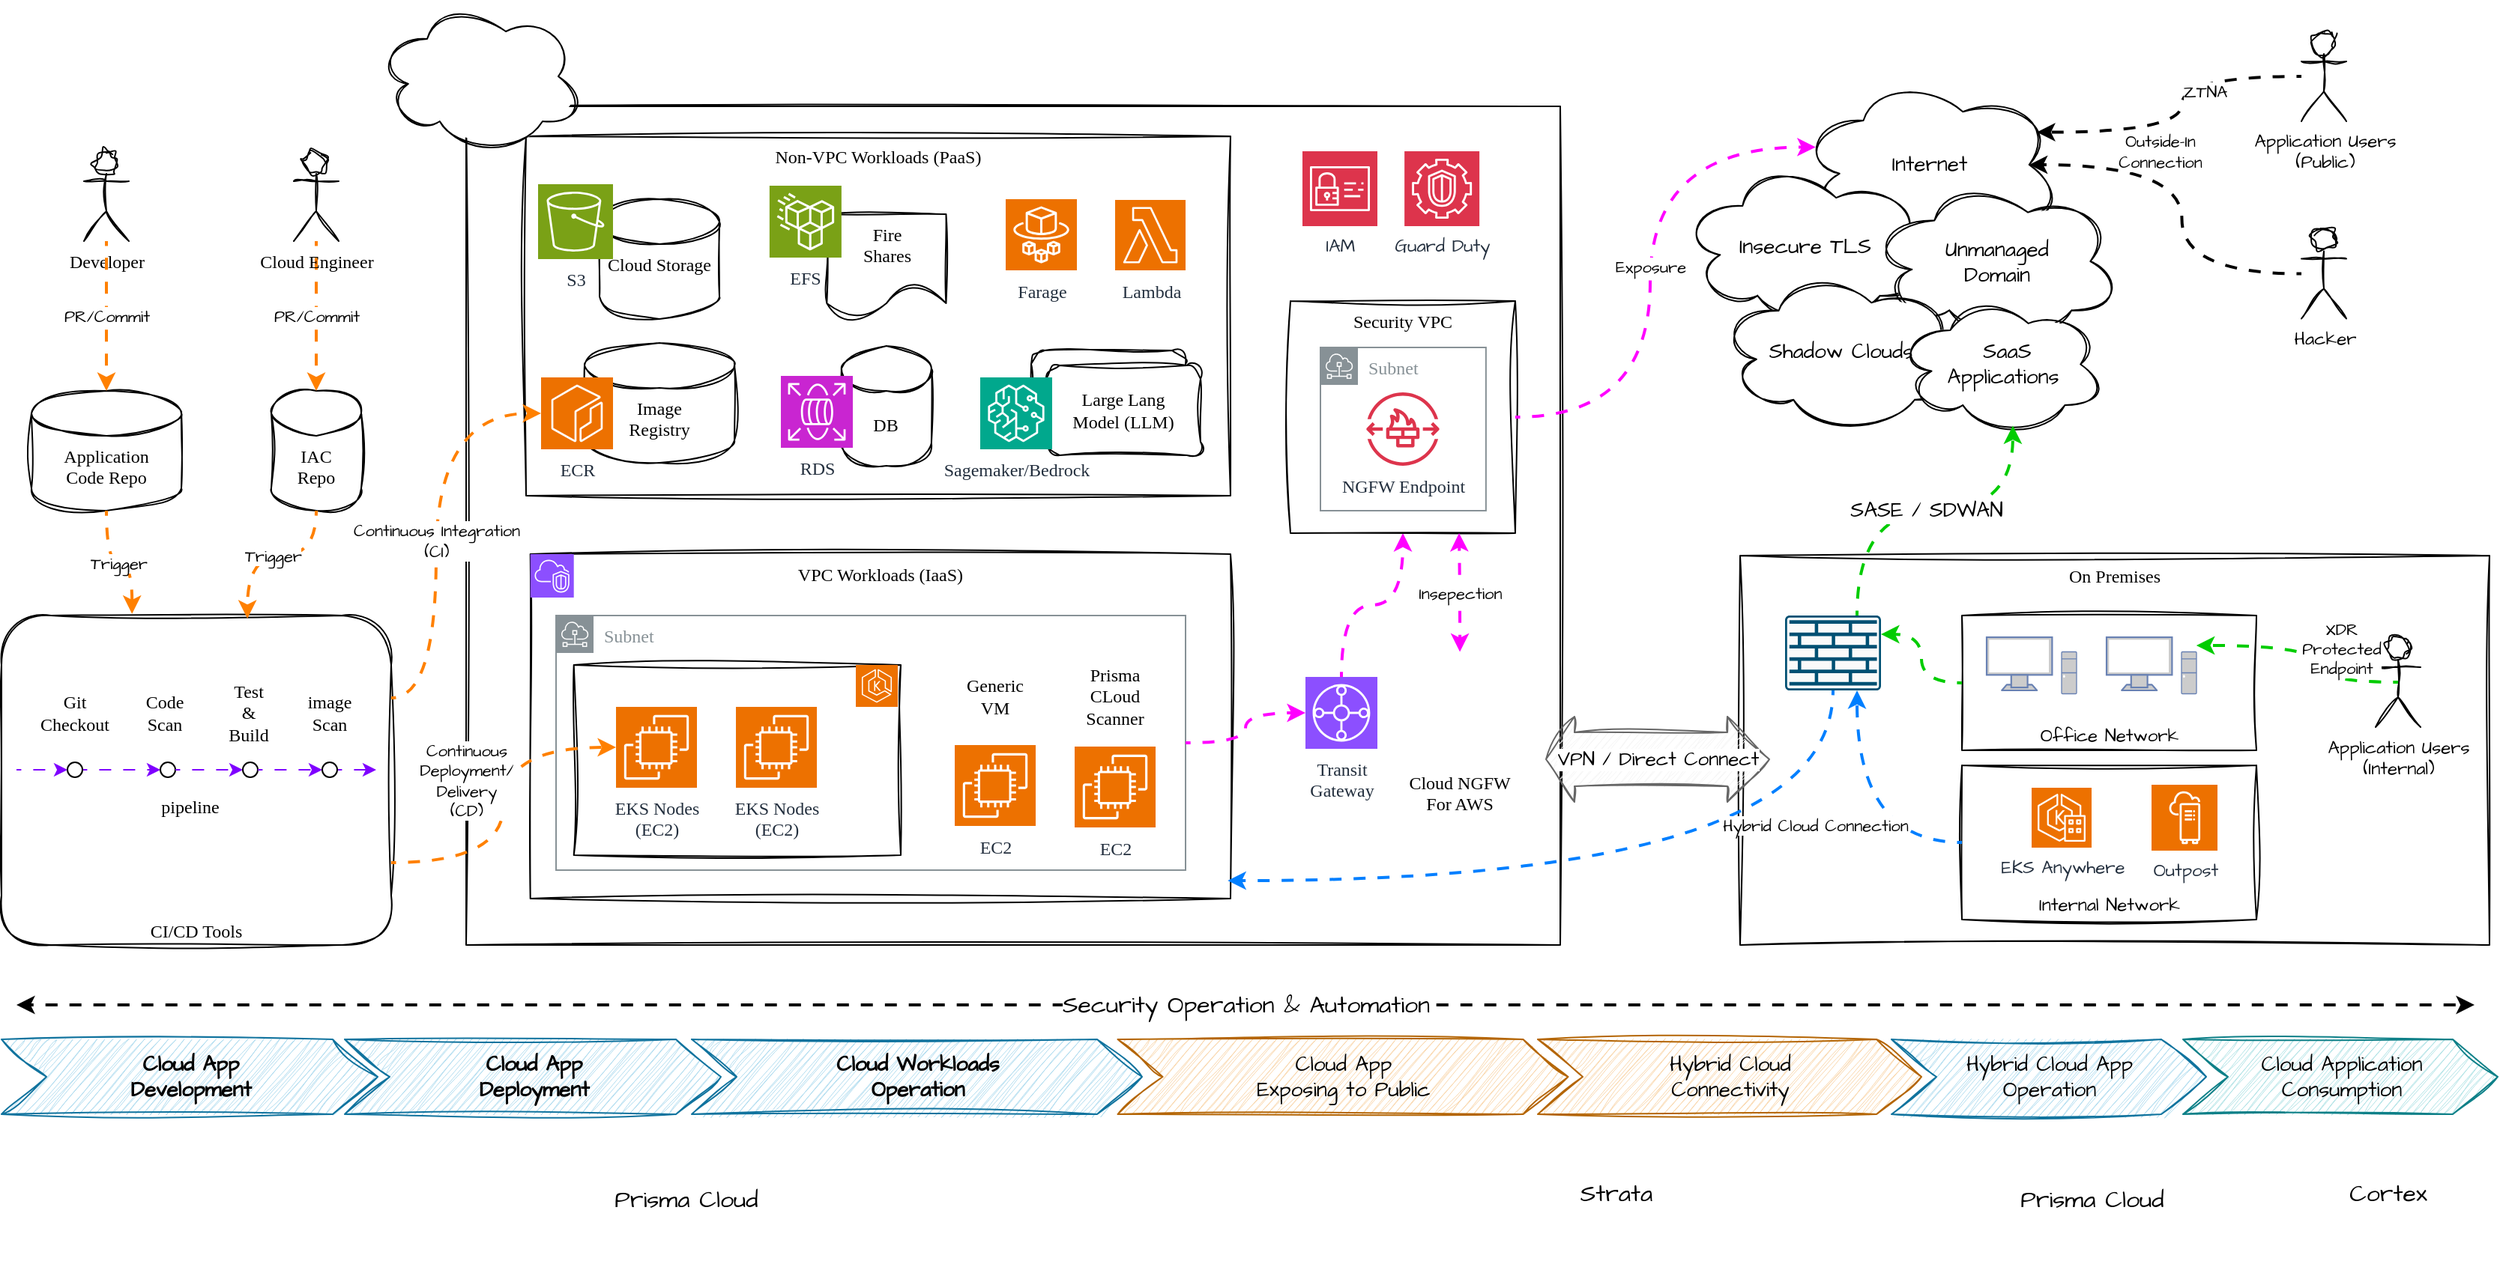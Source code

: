 <mxfile version="24.2.5" type="device" pages="2">
  <diagram name="Horizontal" id="nojwFFKbEJfxAIoV3yGd">
    <mxGraphModel dx="1440" dy="1021" grid="1" gridSize="10" guides="1" tooltips="1" connect="1" arrows="1" fold="1" page="1" pageScale="1" pageWidth="827" pageHeight="1169" math="0" shadow="0">
      <root>
        <mxCell id="0" />
        <mxCell id="1" parent="0" />
        <mxCell id="hN2UPd_6Lu9fuNbE9eLv-1" value="Developer" style="shape=umlActor;verticalLabelPosition=bottom;verticalAlign=top;html=1;outlineConnect=0;fontFamily=Gloria Hallelujah;fontSource=https%3A%2F%2Ffonts.googleapis.com%2Fcss%3Ffamily%3DGloria%2BHallelujah;sketch=1;curveFitting=1;jiggle=2;" parent="1" vertex="1">
          <mxGeometry x="125" y="160" width="30" height="60" as="geometry" />
        </mxCell>
        <mxCell id="hN2UPd_6Lu9fuNbE9eLv-2" value="IAC&lt;div&gt;Repo&lt;/div&gt;" style="shape=cylinder3;whiteSpace=wrap;html=1;boundedLbl=1;backgroundOutline=1;size=15;sketch=1;jiggle=2;curveFitting=1;strokeColor=default;align=center;verticalAlign=top;fontFamily=Gloria Hallelujah;fontSource=https%3A%2F%2Ffonts.googleapis.com%2Fcss%3Ffamily%3DGloria%2BHallelujah;fontSize=12;fontColor=default;fillColor=default;" parent="1" vertex="1">
          <mxGeometry x="250" y="320" width="60" height="80" as="geometry" />
        </mxCell>
        <mxCell id="hN2UPd_6Lu9fuNbE9eLv-3" value="Application&lt;div&gt;Code Repo&lt;/div&gt;" style="shape=cylinder3;whiteSpace=wrap;html=1;boundedLbl=1;backgroundOutline=1;size=15;sketch=1;jiggle=2;curveFitting=1;strokeColor=default;align=center;verticalAlign=top;fontFamily=Gloria Hallelujah;fontSource=https%3A%2F%2Ffonts.googleapis.com%2Fcss%3Ffamily%3DGloria%2BHallelujah;fontSize=12;fontColor=default;fillColor=default;" parent="1" vertex="1">
          <mxGeometry x="90" y="320" width="100" height="80" as="geometry" />
        </mxCell>
        <mxCell id="5URiSfWugU1SPOrfES1A-25" value="PR/Commit" style="edgeStyle=orthogonalEdgeStyle;curved=1;rounded=0;hachureGap=4;orthogonalLoop=1;jettySize=auto;html=1;strokeColor=#FF8000;strokeWidth=2;align=center;verticalAlign=middle;fontFamily=Architects Daughter;fontSource=https%3A%2F%2Ffonts.googleapis.com%2Fcss%3Ffamily%3DArchitects%2BDaughter;fontSize=11;fontColor=default;labelBackgroundColor=default;endArrow=classic;flowAnimation=1;" edge="1" parent="1" source="hN2UPd_6Lu9fuNbE9eLv-4" target="hN2UPd_6Lu9fuNbE9eLv-2">
          <mxGeometry relative="1" as="geometry" />
        </mxCell>
        <mxCell id="hN2UPd_6Lu9fuNbE9eLv-4" value="Cloud Engineer" style="shape=umlActor;verticalLabelPosition=bottom;verticalAlign=top;html=1;outlineConnect=0;fontFamily=Gloria Hallelujah;fontSource=https%3A%2F%2Ffonts.googleapis.com%2Fcss%3Ffamily%3DGloria%2BHallelujah;sketch=1;curveFitting=1;jiggle=2;" parent="1" vertex="1">
          <mxGeometry x="265" y="160" width="30" height="60" as="geometry" />
        </mxCell>
        <mxCell id="hN2UPd_6Lu9fuNbE9eLv-5" value="CI/CD Tools" style="rounded=1;whiteSpace=wrap;html=1;sketch=1;jiggle=2;curveFitting=1;strokeColor=default;align=center;verticalAlign=bottom;fontFamily=Gloria Hallelujah;fontSource=https%3A%2F%2Ffonts.googleapis.com%2Fcss%3Ffamily%3DGloria%2BHallelujah;fontSize=12;fontColor=default;fillColor=default;" parent="1" vertex="1">
          <mxGeometry x="70" y="470" width="260" height="220" as="geometry" />
        </mxCell>
        <mxCell id="hN2UPd_6Lu9fuNbE9eLv-6" value="" style="endArrow=classic;html=1;rounded=0;fontFamily=Gloria Hallelujah;fontSource=https%3A%2F%2Ffonts.googleapis.com%2Fcss%3Ffamily%3DGloria%2BHallelujah;fontSize=12;fontColor=default;flowAnimation=1;strokeColor=#7F00FF;" parent="1" source="hN2UPd_6Lu9fuNbE9eLv-16" edge="1">
          <mxGeometry width="50" height="50" relative="1" as="geometry">
            <mxPoint x="80" y="573" as="sourcePoint" />
            <mxPoint x="320" y="573" as="targetPoint" />
          </mxGeometry>
        </mxCell>
        <mxCell id="hN2UPd_6Lu9fuNbE9eLv-12" value="" style="endArrow=classic;html=1;rounded=0;fontFamily=Gloria Hallelujah;fontSource=https%3A%2F%2Ffonts.googleapis.com%2Fcss%3Ffamily%3DGloria%2BHallelujah;fontSize=12;fontColor=default;flowAnimation=1;strokeColor=#7F00FF;" parent="1" source="hN2UPd_6Lu9fuNbE9eLv-13" target="hN2UPd_6Lu9fuNbE9eLv-11" edge="1">
          <mxGeometry width="50" height="50" relative="1" as="geometry">
            <mxPoint x="80" y="573" as="sourcePoint" />
            <mxPoint x="320" y="573" as="targetPoint" />
          </mxGeometry>
        </mxCell>
        <mxCell id="hN2UPd_6Lu9fuNbE9eLv-11" value="" style="ellipse;whiteSpace=wrap;html=1;aspect=fixed;strokeColor=default;align=center;verticalAlign=top;fontFamily=Gloria Hallelujah;fontSource=https%3A%2F%2Ffonts.googleapis.com%2Fcss%3Ffamily%3DGloria%2BHallelujah;fontSize=12;fontColor=default;fillColor=default;" parent="1" vertex="1">
          <mxGeometry x="176" y="568" width="10" height="10" as="geometry" />
        </mxCell>
        <mxCell id="hN2UPd_6Lu9fuNbE9eLv-15" value="" style="endArrow=classic;html=1;rounded=0;fontFamily=Gloria Hallelujah;fontSource=https%3A%2F%2Ffonts.googleapis.com%2Fcss%3Ffamily%3DGloria%2BHallelujah;fontSize=12;fontColor=default;flowAnimation=1;strokeColor=#7F00FF;" parent="1" source="hN2UPd_6Lu9fuNbE9eLv-11" target="hN2UPd_6Lu9fuNbE9eLv-14" edge="1">
          <mxGeometry width="50" height="50" relative="1" as="geometry">
            <mxPoint x="155" y="573" as="sourcePoint" />
            <mxPoint x="320" y="573" as="targetPoint" />
          </mxGeometry>
        </mxCell>
        <mxCell id="hN2UPd_6Lu9fuNbE9eLv-14" value="" style="ellipse;whiteSpace=wrap;html=1;aspect=fixed;strokeColor=default;align=center;verticalAlign=top;fontFamily=Gloria Hallelujah;fontSource=https%3A%2F%2Ffonts.googleapis.com%2Fcss%3Ffamily%3DGloria%2BHallelujah;fontSize=12;fontColor=default;fillColor=default;" parent="1" vertex="1">
          <mxGeometry x="231" y="568" width="10" height="10" as="geometry" />
        </mxCell>
        <mxCell id="hN2UPd_6Lu9fuNbE9eLv-17" value="" style="endArrow=classic;html=1;rounded=0;fontFamily=Gloria Hallelujah;fontSource=https%3A%2F%2Ffonts.googleapis.com%2Fcss%3Ffamily%3DGloria%2BHallelujah;fontSize=12;fontColor=default;flowAnimation=1;strokeColor=#7F00FF;" parent="1" source="hN2UPd_6Lu9fuNbE9eLv-14" target="hN2UPd_6Lu9fuNbE9eLv-16" edge="1">
          <mxGeometry width="50" height="50" relative="1" as="geometry">
            <mxPoint x="200" y="573" as="sourcePoint" />
            <mxPoint x="320" y="573" as="targetPoint" />
          </mxGeometry>
        </mxCell>
        <mxCell id="hN2UPd_6Lu9fuNbE9eLv-16" value="" style="ellipse;whiteSpace=wrap;html=1;aspect=fixed;strokeColor=default;align=center;verticalAlign=top;fontFamily=Gloria Hallelujah;fontSource=https%3A%2F%2Ffonts.googleapis.com%2Fcss%3Ffamily%3DGloria%2BHallelujah;fontSize=12;fontColor=default;fillColor=default;" parent="1" vertex="1">
          <mxGeometry x="284" y="568" width="10" height="10" as="geometry" />
        </mxCell>
        <mxCell id="hN2UPd_6Lu9fuNbE9eLv-21" value="" style="endArrow=classic;html=1;rounded=0;fontFamily=Gloria Hallelujah;fontSource=https%3A%2F%2Ffonts.googleapis.com%2Fcss%3Ffamily%3DGloria%2BHallelujah;fontSize=12;fontColor=default;flowAnimation=1;strokeColor=#7F00FF;" parent="1" target="hN2UPd_6Lu9fuNbE9eLv-13" edge="1">
          <mxGeometry width="50" height="50" relative="1" as="geometry">
            <mxPoint x="80" y="573" as="sourcePoint" />
            <mxPoint x="145" y="573" as="targetPoint" />
          </mxGeometry>
        </mxCell>
        <mxCell id="hN2UPd_6Lu9fuNbE9eLv-13" value="" style="ellipse;whiteSpace=wrap;html=1;aspect=fixed;strokeColor=default;align=center;verticalAlign=top;fontFamily=Gloria Hallelujah;fontSource=https%3A%2F%2Ffonts.googleapis.com%2Fcss%3Ffamily%3DGloria%2BHallelujah;fontSize=12;fontColor=default;fillColor=default;" parent="1" vertex="1">
          <mxGeometry x="114" y="568" width="10" height="10" as="geometry" />
        </mxCell>
        <mxCell id="hN2UPd_6Lu9fuNbE9eLv-23" value="pipeline" style="text;html=1;align=center;verticalAlign=middle;whiteSpace=wrap;rounded=0;fontFamily=Gloria Hallelujah;fontSource=https%3A%2F%2Ffonts.googleapis.com%2Fcss%3Ffamily%3DGloria%2BHallelujah;fontSize=12;fontColor=default;" parent="1" vertex="1">
          <mxGeometry x="166" y="583" width="60" height="30" as="geometry" />
        </mxCell>
        <mxCell id="hN2UPd_6Lu9fuNbE9eLv-24" value="Git&lt;div&gt;Checkout&lt;/div&gt;" style="text;html=1;align=center;verticalAlign=middle;whiteSpace=wrap;rounded=0;fontFamily=Gloria Hallelujah;fontSource=https%3A%2F%2Ffonts.googleapis.com%2Fcss%3Ffamily%3DGloria%2BHallelujah;fontSize=12;fontColor=default;" parent="1" vertex="1">
          <mxGeometry x="89" y="520" width="60" height="30" as="geometry" />
        </mxCell>
        <mxCell id="hN2UPd_6Lu9fuNbE9eLv-25" value="Code&lt;div&gt;Scan&lt;/div&gt;" style="text;html=1;align=center;verticalAlign=middle;whiteSpace=wrap;rounded=0;fontFamily=Gloria Hallelujah;fontSource=https%3A%2F%2Ffonts.googleapis.com%2Fcss%3Ffamily%3DGloria%2BHallelujah;fontSize=12;fontColor=default;" parent="1" vertex="1">
          <mxGeometry x="149" y="520" width="60" height="30" as="geometry" />
        </mxCell>
        <mxCell id="hN2UPd_6Lu9fuNbE9eLv-26" value="image&lt;div&gt;Scan&lt;/div&gt;" style="text;html=1;align=center;verticalAlign=middle;whiteSpace=wrap;rounded=0;fontFamily=Gloria Hallelujah;fontSource=https%3A%2F%2Ffonts.googleapis.com%2Fcss%3Ffamily%3DGloria%2BHallelujah;fontSize=12;fontColor=default;" parent="1" vertex="1">
          <mxGeometry x="259" y="520" width="60" height="30" as="geometry" />
        </mxCell>
        <mxCell id="hN2UPd_6Lu9fuNbE9eLv-27" value="Test&lt;div&gt;&amp;amp;&lt;/div&gt;&lt;div&gt;Build&lt;/div&gt;" style="text;html=1;align=center;verticalAlign=middle;whiteSpace=wrap;rounded=0;fontFamily=Gloria Hallelujah;fontSource=https%3A%2F%2Ffonts.googleapis.com%2Fcss%3Ffamily%3DGloria%2BHallelujah;fontSize=12;fontColor=default;" parent="1" vertex="1">
          <mxGeometry x="205" y="520" width="60" height="30" as="geometry" />
        </mxCell>
        <mxCell id="hN2UPd_6Lu9fuNbE9eLv-28" value="" style="rounded=0;whiteSpace=wrap;html=1;sketch=1;jiggle=2;curveFitting=1;strokeColor=default;align=center;verticalAlign=top;fontFamily=Gloria Hallelujah;fontSource=https%3A%2F%2Ffonts.googleapis.com%2Fcss%3Ffamily%3DGloria%2BHallelujah;fontSize=12;fontColor=default;fillColor=default;" parent="1" vertex="1">
          <mxGeometry x="380" y="130" width="730" height="560" as="geometry" />
        </mxCell>
        <mxCell id="hN2UPd_6Lu9fuNbE9eLv-29" value="Non-VPC Workloads (PaaS)" style="rounded=0;whiteSpace=wrap;html=1;sketch=1;jiggle=2;curveFitting=1;strokeColor=default;align=center;verticalAlign=top;fontFamily=Gloria Hallelujah;fontSource=https%3A%2F%2Ffonts.googleapis.com%2Fcss%3Ffamily%3DGloria%2BHallelujah;fontSize=12;fontColor=default;fillColor=default;" parent="1" vertex="1">
          <mxGeometry x="420" y="150" width="470" height="240" as="geometry" />
        </mxCell>
        <mxCell id="hN2UPd_6Lu9fuNbE9eLv-32" value="" style="ellipse;shape=cloud;whiteSpace=wrap;html=1;sketch=1;jiggle=2;curveFitting=1;strokeColor=default;align=center;verticalAlign=top;fontFamily=Gloria Hallelujah;fontSource=https%3A%2F%2Ffonts.googleapis.com%2Fcss%3Ffamily%3DGloria%2BHallelujah;fontSize=12;fontColor=default;fillColor=default;" parent="1" vertex="1">
          <mxGeometry x="319" y="60" width="140" height="100" as="geometry" />
        </mxCell>
        <mxCell id="hN2UPd_6Lu9fuNbE9eLv-31" value="" style="shape=image;imageAspect=0;aspect=fixed;verticalLabelPosition=bottom;verticalAlign=top;sketch=1;jiggle=2;curveFitting=1;strokeColor=default;align=center;fontFamily=Gloria Hallelujah;fontSource=https%3A%2F%2Ffonts.googleapis.com%2Fcss%3Ffamily%3DGloria%2BHallelujah;fontSize=12;fontColor=default;fillColor=default;image=https://upload.wikimedia.org/wikipedia/commons/thumb/9/93/Amazon_Web_Services_Logo.svg/1024px-Amazon_Web_Services_Logo.svg.png;" parent="1" vertex="1">
          <mxGeometry x="355.14" y="89.75" width="67.71" height="40.5" as="geometry" />
        </mxCell>
        <mxCell id="hN2UPd_6Lu9fuNbE9eLv-34" value="VPC Workloads (IaaS)" style="rounded=0;whiteSpace=wrap;html=1;sketch=1;jiggle=2;curveFitting=1;strokeColor=default;align=center;verticalAlign=top;fontFamily=Gloria Hallelujah;fontSource=https%3A%2F%2Ffonts.googleapis.com%2Fcss%3Ffamily%3DGloria%2BHallelujah;fontSize=12;fontColor=default;fillColor=default;" parent="1" vertex="1">
          <mxGeometry x="422.85" y="429" width="467.15" height="230" as="geometry" />
        </mxCell>
        <mxCell id="hN2UPd_6Lu9fuNbE9eLv-35" value="" style="sketch=0;points=[[0,0,0],[0.25,0,0],[0.5,0,0],[0.75,0,0],[1,0,0],[0,1,0],[0.25,1,0],[0.5,1,0],[0.75,1,0],[1,1,0],[0,0.25,0],[0,0.5,0],[0,0.75,0],[1,0.25,0],[1,0.5,0],[1,0.75,0]];outlineConnect=0;fontColor=#232F3E;fillColor=#8C4FFF;strokeColor=#ffffff;dashed=0;verticalLabelPosition=bottom;verticalAlign=top;align=center;html=1;fontSize=12;fontStyle=0;aspect=fixed;shape=mxgraph.aws4.resourceIcon;resIcon=mxgraph.aws4.vpc;jiggle=2;curveFitting=1;fontFamily=Gloria Hallelujah;fontSource=https%3A%2F%2Ffonts.googleapis.com%2Fcss%3Ffamily%3DGloria%2BHallelujah;" parent="1" vertex="1">
          <mxGeometry x="422.85" y="429" width="29" height="29" as="geometry" />
        </mxCell>
        <mxCell id="hN2UPd_6Lu9fuNbE9eLv-37" value="Subnet" style="outlineConnect=0;gradientColor=none;html=1;whiteSpace=wrap;fontSize=12;fontStyle=0;shape=mxgraph.aws4.group;grIcon=mxgraph.aws4.group_subnet;strokeColor=#879196;fillColor=none;verticalAlign=top;align=left;spacingLeft=30;fontColor=#879196;dashed=0;fontFamily=Gloria Hallelujah;fontSource=https%3A%2F%2Ffonts.googleapis.com%2Fcss%3Ffamily%3DGloria%2BHallelujah;" parent="1" vertex="1">
          <mxGeometry x="440" y="470" width="420" height="170" as="geometry" />
        </mxCell>
        <mxCell id="hN2UPd_6Lu9fuNbE9eLv-41" value="" style="rounded=0;whiteSpace=wrap;html=1;sketch=1;jiggle=2;curveFitting=1;strokeColor=default;align=center;verticalAlign=top;fontFamily=Gloria Hallelujah;fontSource=https%3A%2F%2Ffonts.googleapis.com%2Fcss%3Ffamily%3DGloria%2BHallelujah;fontSize=12;fontColor=default;fillColor=default;" parent="1" vertex="1">
          <mxGeometry x="451.85" y="503" width="218.15" height="127" as="geometry" />
        </mxCell>
        <mxCell id="hN2UPd_6Lu9fuNbE9eLv-40" value="" style="sketch=0;points=[[0,0,0],[0.25,0,0],[0.5,0,0],[0.75,0,0],[1,0,0],[0,1,0],[0.25,1,0],[0.5,1,0],[0.75,1,0],[1,1,0],[0,0.25,0],[0,0.5,0],[0,0.75,0],[1,0.25,0],[1,0.5,0],[1,0.75,0]];outlineConnect=0;fontColor=#232F3E;fillColor=#ED7100;strokeColor=#ffffff;dashed=0;verticalLabelPosition=bottom;verticalAlign=top;align=center;html=1;fontSize=12;fontStyle=0;aspect=fixed;shape=mxgraph.aws4.resourceIcon;resIcon=mxgraph.aws4.eks;jiggle=2;curveFitting=1;fontFamily=Gloria Hallelujah;fontSource=https%3A%2F%2Ffonts.googleapis.com%2Fcss%3Ffamily%3DGloria%2BHallelujah;" parent="1" vertex="1">
          <mxGeometry x="640" y="503" width="28" height="28" as="geometry" />
        </mxCell>
        <mxCell id="hN2UPd_6Lu9fuNbE9eLv-38" value="EC2" style="sketch=0;points=[[0,0,0],[0.25,0,0],[0.5,0,0],[0.75,0,0],[1,0,0],[0,1,0],[0.25,1,0],[0.5,1,0],[0.75,1,0],[1,1,0],[0,0.25,0],[0,0.5,0],[0,0.75,0],[1,0.25,0],[1,0.5,0],[1,0.75,0]];outlineConnect=0;fontColor=#232F3E;fillColor=#ED7100;strokeColor=#ffffff;dashed=0;verticalLabelPosition=bottom;verticalAlign=top;align=center;html=1;fontSize=12;fontStyle=0;aspect=fixed;shape=mxgraph.aws4.resourceIcon;resIcon=mxgraph.aws4.ec2;jiggle=2;curveFitting=1;fontFamily=Gloria Hallelujah;fontSource=https%3A%2F%2Ffonts.googleapis.com%2Fcss%3Ffamily%3DGloria%2BHallelujah;" parent="1" vertex="1">
          <mxGeometry x="706" y="556.5" width="54" height="54" as="geometry" />
        </mxCell>
        <mxCell id="hN2UPd_6Lu9fuNbE9eLv-39" value="EKS Nodes&lt;div&gt;(EC2)&lt;/div&gt;" style="sketch=0;points=[[0,0,0],[0.25,0,0],[0.5,0,0],[0.75,0,0],[1,0,0],[0,1,0],[0.25,1,0],[0.5,1,0],[0.75,1,0],[1,1,0],[0,0.25,0],[0,0.5,0],[0,0.75,0],[1,0.25,0],[1,0.5,0],[1,0.75,0]];outlineConnect=0;fontColor=#232F3E;fillColor=#ED7100;strokeColor=#ffffff;dashed=0;verticalLabelPosition=bottom;verticalAlign=top;align=center;html=1;fontSize=12;fontStyle=0;aspect=fixed;shape=mxgraph.aws4.resourceIcon;resIcon=mxgraph.aws4.ec2;jiggle=2;curveFitting=1;fontFamily=Gloria Hallelujah;fontSource=https%3A%2F%2Ffonts.googleapis.com%2Fcss%3Ffamily%3DGloria%2BHallelujah;" parent="1" vertex="1">
          <mxGeometry x="480" y="531" width="54" height="54" as="geometry" />
        </mxCell>
        <mxCell id="hN2UPd_6Lu9fuNbE9eLv-42" value="EKS Nodes&lt;div&gt;(EC2)&lt;/div&gt;" style="sketch=0;points=[[0,0,0],[0.25,0,0],[0.5,0,0],[0.75,0,0],[1,0,0],[0,1,0],[0.25,1,0],[0.5,1,0],[0.75,1,0],[1,1,0],[0,0.25,0],[0,0.5,0],[0,0.75,0],[1,0.25,0],[1,0.5,0],[1,0.75,0]];outlineConnect=0;fontColor=#232F3E;fillColor=#ED7100;strokeColor=#ffffff;dashed=0;verticalLabelPosition=bottom;verticalAlign=top;align=center;html=1;fontSize=12;fontStyle=0;aspect=fixed;shape=mxgraph.aws4.resourceIcon;resIcon=mxgraph.aws4.ec2;jiggle=2;curveFitting=1;fontFamily=Gloria Hallelujah;fontSource=https%3A%2F%2Ffonts.googleapis.com%2Fcss%3Ffamily%3DGloria%2BHallelujah;" parent="1" vertex="1">
          <mxGeometry x="560" y="531" width="54" height="54" as="geometry" />
        </mxCell>
        <mxCell id="hN2UPd_6Lu9fuNbE9eLv-43" value="EC2" style="sketch=0;points=[[0,0,0],[0.25,0,0],[0.5,0,0],[0.75,0,0],[1,0,0],[0,1,0],[0.25,1,0],[0.5,1,0],[0.75,1,0],[1,1,0],[0,0.25,0],[0,0.5,0],[0,0.75,0],[1,0.25,0],[1,0.5,0],[1,0.75,0]];outlineConnect=0;fontColor=#232F3E;fillColor=#ED7100;strokeColor=#ffffff;dashed=0;verticalLabelPosition=bottom;verticalAlign=top;align=center;html=1;fontSize=12;fontStyle=0;aspect=fixed;shape=mxgraph.aws4.resourceIcon;resIcon=mxgraph.aws4.ec2;jiggle=2;curveFitting=1;fontFamily=Gloria Hallelujah;fontSource=https%3A%2F%2Ffonts.googleapis.com%2Fcss%3Ffamily%3DGloria%2BHallelujah;" parent="1" vertex="1">
          <mxGeometry x="786" y="557.5" width="54" height="54" as="geometry" />
        </mxCell>
        <mxCell id="hN2UPd_6Lu9fuNbE9eLv-45" value="Generic&lt;div&gt;VM&lt;/div&gt;" style="text;html=1;align=center;verticalAlign=middle;whiteSpace=wrap;rounded=0;fontFamily=Gloria Hallelujah;fontSource=https%3A%2F%2Ffonts.googleapis.com%2Fcss%3Ffamily%3DGloria%2BHallelujah;fontSize=12;fontColor=default;" parent="1" vertex="1">
          <mxGeometry x="703" y="509" width="60" height="30" as="geometry" />
        </mxCell>
        <mxCell id="hN2UPd_6Lu9fuNbE9eLv-46" value="Image&lt;div&gt;Registry&lt;/div&gt;" style="shape=cylinder3;whiteSpace=wrap;html=1;boundedLbl=1;backgroundOutline=1;size=15;sketch=1;jiggle=2;curveFitting=1;strokeColor=default;align=center;verticalAlign=top;fontFamily=Gloria Hallelujah;fontSource=https%3A%2F%2Ffonts.googleapis.com%2Fcss%3Ffamily%3DGloria%2BHallelujah;fontSize=12;fontColor=default;fillColor=default;" parent="1" vertex="1">
          <mxGeometry x="459" y="288" width="100" height="80" as="geometry" />
        </mxCell>
        <mxCell id="hN2UPd_6Lu9fuNbE9eLv-47" value="ECR" style="sketch=0;points=[[0,0,0],[0.25,0,0],[0.5,0,0],[0.75,0,0],[1,0,0],[0,1,0],[0.25,1,0],[0.5,1,0],[0.75,1,0],[1,1,0],[0,0.25,0],[0,0.5,0],[0,0.75,0],[1,0.25,0],[1,0.5,0],[1,0.75,0]];outlineConnect=0;fontColor=#232F3E;fillColor=#ED7100;strokeColor=#ffffff;dashed=0;verticalLabelPosition=bottom;verticalAlign=top;align=center;html=1;fontSize=12;fontStyle=0;aspect=fixed;shape=mxgraph.aws4.resourceIcon;resIcon=mxgraph.aws4.ecr;jiggle=2;curveFitting=1;fontFamily=Gloria Hallelujah;fontSource=https%3A%2F%2Ffonts.googleapis.com%2Fcss%3Ffamily%3DGloria%2BHallelujah;" parent="1" vertex="1">
          <mxGeometry x="430" y="311" width="48" height="48" as="geometry" />
        </mxCell>
        <mxCell id="hN2UPd_6Lu9fuNbE9eLv-49" value="DB" style="shape=cylinder3;whiteSpace=wrap;html=1;boundedLbl=1;backgroundOutline=1;size=15;sketch=1;jiggle=2;curveFitting=1;strokeColor=default;align=center;verticalAlign=middle;fontFamily=Gloria Hallelujah;fontSource=https%3A%2F%2Ffonts.googleapis.com%2Fcss%3Ffamily%3DGloria%2BHallelujah;fontSize=12;fontColor=default;fillColor=default;" parent="1" vertex="1">
          <mxGeometry x="630.43" y="290" width="60" height="80" as="geometry" />
        </mxCell>
        <mxCell id="hN2UPd_6Lu9fuNbE9eLv-48" value="RDS" style="sketch=0;points=[[0,0,0],[0.25,0,0],[0.5,0,0],[0.75,0,0],[1,0,0],[0,1,0],[0.25,1,0],[0.5,1,0],[0.75,1,0],[1,1,0],[0,0.25,0],[0,0.5,0],[0,0.75,0],[1,0.25,0],[1,0.5,0],[1,0.75,0]];outlineConnect=0;fontColor=#232F3E;fillColor=#C925D1;strokeColor=#ffffff;dashed=0;verticalLabelPosition=bottom;verticalAlign=top;align=center;html=1;fontSize=12;fontStyle=0;aspect=fixed;shape=mxgraph.aws4.resourceIcon;resIcon=mxgraph.aws4.rds;jiggle=2;curveFitting=1;fontFamily=Gloria Hallelujah;fontSource=https%3A%2F%2Ffonts.googleapis.com%2Fcss%3Ffamily%3DGloria%2BHallelujah;direction=south;" parent="1" vertex="1">
          <mxGeometry x="590" y="310" width="48" height="48" as="geometry" />
        </mxCell>
        <mxCell id="hN2UPd_6Lu9fuNbE9eLv-51" value="Large Lang&lt;div&gt;Model (LLM)&lt;/div&gt;" style="rounded=1;whiteSpace=wrap;html=1;sketch=1;jiggle=2;curveFitting=1;strokeColor=default;align=center;verticalAlign=middle;fontFamily=Gloria Hallelujah;fontSource=https%3A%2F%2Ffonts.googleapis.com%2Fcss%3Ffamily%3DGloria%2BHallelujah;fontSize=12;fontColor=default;fillColor=default;" parent="1" vertex="1">
          <mxGeometry x="757" y="293" width="103" height="60" as="geometry" />
        </mxCell>
        <mxCell id="hN2UPd_6Lu9fuNbE9eLv-55" value="Cloud Storage" style="shape=cylinder3;whiteSpace=wrap;html=1;boundedLbl=1;backgroundOutline=1;size=15;sketch=1;jiggle=2;curveFitting=1;strokeColor=default;align=center;verticalAlign=top;fontFamily=Gloria Hallelujah;fontSource=https%3A%2F%2Ffonts.googleapis.com%2Fcss%3Ffamily%3DGloria%2BHallelujah;fontSize=12;fontColor=default;fillColor=default;" parent="1" vertex="1">
          <mxGeometry x="469" y="192" width="80" height="80" as="geometry" />
        </mxCell>
        <mxCell id="hN2UPd_6Lu9fuNbE9eLv-54" value="S3" style="sketch=0;points=[[0,0,0],[0.25,0,0],[0.5,0,0],[0.75,0,0],[1,0,0],[0,1,0],[0.25,1,0],[0.5,1,0],[0.75,1,0],[1,1,0],[0,0.25,0],[0,0.5,0],[0,0.75,0],[1,0.25,0],[1,0.5,0],[1,0.75,0]];outlineConnect=0;fontColor=#232F3E;fillColor=#7AA116;strokeColor=#ffffff;dashed=0;verticalLabelPosition=bottom;verticalAlign=top;align=center;html=1;fontSize=12;fontStyle=0;aspect=fixed;shape=mxgraph.aws4.resourceIcon;resIcon=mxgraph.aws4.s3;jiggle=2;curveFitting=1;fontFamily=Gloria Hallelujah;fontSource=https%3A%2F%2Ffonts.googleapis.com%2Fcss%3Ffamily%3DGloria%2BHallelujah;" parent="1" vertex="1">
          <mxGeometry x="428" y="182" width="50" height="50" as="geometry" />
        </mxCell>
        <mxCell id="hN2UPd_6Lu9fuNbE9eLv-56" value="Large Lang&lt;div&gt;Model (LLM)&lt;/div&gt;" style="rounded=1;whiteSpace=wrap;html=1;sketch=1;jiggle=2;curveFitting=1;strokeColor=default;align=center;verticalAlign=middle;fontFamily=Gloria Hallelujah;fontSource=https%3A%2F%2Ffonts.googleapis.com%2Fcss%3Ffamily%3DGloria%2BHallelujah;fontSize=12;fontColor=default;fillColor=default;" parent="1" vertex="1">
          <mxGeometry x="767" y="303" width="103" height="60" as="geometry" />
        </mxCell>
        <mxCell id="hN2UPd_6Lu9fuNbE9eLv-57" value="Prisma CLoud&lt;div&gt;Scanner&lt;/div&gt;" style="text;html=1;align=center;verticalAlign=middle;whiteSpace=wrap;rounded=0;fontFamily=Gloria Hallelujah;fontSource=https%3A%2F%2Ffonts.googleapis.com%2Fcss%3Ffamily%3DGloria%2BHallelujah;fontSize=12;fontColor=default;" parent="1" vertex="1">
          <mxGeometry x="783" y="509" width="60" height="30" as="geometry" />
        </mxCell>
        <mxCell id="hN2UPd_6Lu9fuNbE9eLv-58" value="Fire&lt;div&gt;Shares&lt;/div&gt;" style="shape=document;whiteSpace=wrap;html=1;boundedLbl=1;sketch=1;jiggle=2;curveFitting=1;strokeColor=default;align=center;verticalAlign=top;fontFamily=Gloria Hallelujah;fontSource=https%3A%2F%2Ffonts.googleapis.com%2Fcss%3Ffamily%3DGloria%2BHallelujah;fontSize=12;fontColor=default;fillColor=default;" parent="1" vertex="1">
          <mxGeometry x="620.65" y="202" width="79.57" height="70" as="geometry" />
        </mxCell>
        <mxCell id="hN2UPd_6Lu9fuNbE9eLv-59" value="EFS" style="sketch=0;points=[[0,0,0],[0.25,0,0],[0.5,0,0],[0.75,0,0],[1,0,0],[0,1,0],[0.25,1,0],[0.5,1,0],[0.75,1,0],[1,1,0],[0,0.25,0],[0,0.5,0],[0,0.75,0],[1,0.25,0],[1,0.5,0],[1,0.75,0]];outlineConnect=0;fontColor=#232F3E;fillColor=#7AA116;strokeColor=#ffffff;dashed=0;verticalLabelPosition=bottom;verticalAlign=top;align=center;html=1;fontSize=12;fontStyle=0;aspect=fixed;shape=mxgraph.aws4.resourceIcon;resIcon=mxgraph.aws4.efs_standard;jiggle=2;curveFitting=1;fontFamily=Gloria Hallelujah;fontSource=https%3A%2F%2Ffonts.googleapis.com%2Fcss%3Ffamily%3DGloria%2BHallelujah;" parent="1" vertex="1">
          <mxGeometry x="582.43" y="183" width="48" height="48" as="geometry" />
        </mxCell>
        <mxCell id="hN2UPd_6Lu9fuNbE9eLv-60" value="Farage" style="sketch=0;points=[[0,0,0],[0.25,0,0],[0.5,0,0],[0.75,0,0],[1,0,0],[0,1,0],[0.25,1,0],[0.5,1,0],[0.75,1,0],[1,1,0],[0,0.25,0],[0,0.5,0],[0,0.75,0],[1,0.25,0],[1,0.5,0],[1,0.75,0]];outlineConnect=0;fontColor=#232F3E;fillColor=#ED7100;strokeColor=#ffffff;dashed=0;verticalLabelPosition=bottom;verticalAlign=top;align=center;html=1;fontSize=12;fontStyle=0;aspect=fixed;shape=mxgraph.aws4.resourceIcon;resIcon=mxgraph.aws4.fargate;jiggle=2;curveFitting=1;fontFamily=Gloria Hallelujah;fontSource=https%3A%2F%2Ffonts.googleapis.com%2Fcss%3Ffamily%3DGloria%2BHallelujah;" parent="1" vertex="1">
          <mxGeometry x="740" y="192" width="47.5" height="47.5" as="geometry" />
        </mxCell>
        <mxCell id="hN2UPd_6Lu9fuNbE9eLv-61" value="Lambda" style="sketch=0;points=[[0,0,0],[0.25,0,0],[0.5,0,0],[0.75,0,0],[1,0,0],[0,1,0],[0.25,1,0],[0.5,1,0],[0.75,1,0],[1,1,0],[0,0.25,0],[0,0.5,0],[0,0.75,0],[1,0.25,0],[1,0.5,0],[1,0.75,0]];outlineConnect=0;fontColor=#232F3E;fillColor=#ED7100;strokeColor=#ffffff;dashed=0;verticalLabelPosition=bottom;verticalAlign=top;align=center;html=1;fontSize=12;fontStyle=0;aspect=fixed;shape=mxgraph.aws4.resourceIcon;resIcon=mxgraph.aws4.lambda;jiggle=2;curveFitting=1;fontFamily=Gloria Hallelujah;fontSource=https%3A%2F%2Ffonts.googleapis.com%2Fcss%3Ffamily%3DGloria%2BHallelujah;" parent="1" vertex="1">
          <mxGeometry x="813" y="192.5" width="47" height="47" as="geometry" />
        </mxCell>
        <mxCell id="5URiSfWugU1SPOrfES1A-31" style="edgeStyle=orthogonalEdgeStyle;rounded=0;hachureGap=4;orthogonalLoop=1;jettySize=auto;html=1;exitX=0.5;exitY=0;exitDx=0;exitDy=0;exitPerimeter=0;entryX=0.5;entryY=1;entryDx=0;entryDy=0;strokeColor=#FF00FF;strokeWidth=2;align=center;verticalAlign=middle;fontFamily=Architects Daughter;fontSource=https%3A%2F%2Ffonts.googleapis.com%2Fcss%3Ffamily%3DArchitects%2BDaughter;fontSize=11;fontColor=default;labelBackgroundColor=default;endArrow=classic;flowAnimation=1;curved=1;" edge="1" parent="1" source="hN2UPd_6Lu9fuNbE9eLv-62" target="hN2UPd_6Lu9fuNbE9eLv-63">
          <mxGeometry relative="1" as="geometry" />
        </mxCell>
        <mxCell id="hN2UPd_6Lu9fuNbE9eLv-62" value="Transit&lt;div&gt;Gateway&lt;/div&gt;" style="sketch=0;points=[[0,0,0],[0.25,0,0],[0.5,0,0],[0.75,0,0],[1,0,0],[0,1,0],[0.25,1,0],[0.5,1,0],[0.75,1,0],[1,1,0],[0,0.25,0],[0,0.5,0],[0,0.75,0],[1,0.25,0],[1,0.5,0],[1,0.75,0]];outlineConnect=0;fontColor=#232F3E;fillColor=#8C4FFF;strokeColor=#ffffff;dashed=0;verticalLabelPosition=bottom;verticalAlign=top;align=center;html=1;fontSize=12;fontStyle=0;aspect=fixed;shape=mxgraph.aws4.resourceIcon;resIcon=mxgraph.aws4.transit_gateway;jiggle=2;curveFitting=1;fontFamily=Gloria Hallelujah;fontSource=https%3A%2F%2Ffonts.googleapis.com%2Fcss%3Ffamily%3DGloria%2BHallelujah;" parent="1" vertex="1">
          <mxGeometry x="940" y="511" width="48" height="48" as="geometry" />
        </mxCell>
        <mxCell id="hN2UPd_6Lu9fuNbE9eLv-63" value="Security VPC" style="rounded=0;whiteSpace=wrap;html=1;sketch=1;jiggle=2;curveFitting=1;strokeColor=default;align=center;verticalAlign=top;fontFamily=Gloria Hallelujah;fontSource=https%3A%2F%2Ffonts.googleapis.com%2Fcss%3Ffamily%3DGloria%2BHallelujah;fontSize=12;fontColor=default;fillColor=default;" parent="1" vertex="1">
          <mxGeometry x="930" y="260" width="150" height="155" as="geometry" />
        </mxCell>
        <mxCell id="5URiSfWugU1SPOrfES1A-32" value="Insepection" style="edgeStyle=orthogonalEdgeStyle;curved=1;rounded=0;hachureGap=4;orthogonalLoop=1;jettySize=auto;html=1;entryX=0.75;entryY=1;entryDx=0;entryDy=0;strokeColor=#FF00FF;strokeWidth=2;align=center;verticalAlign=middle;fontFamily=Architects Daughter;fontSource=https%3A%2F%2Ffonts.googleapis.com%2Fcss%3Ffamily%3DArchitects%2BDaughter;fontSize=11;fontColor=default;labelBackgroundColor=default;endArrow=classic;flowAnimation=1;startArrow=classic;startFill=1;" edge="1" parent="1" source="hN2UPd_6Lu9fuNbE9eLv-65" target="hN2UPd_6Lu9fuNbE9eLv-63">
          <mxGeometry relative="1" as="geometry" />
        </mxCell>
        <mxCell id="hN2UPd_6Lu9fuNbE9eLv-65" value="Cloud NGFW&#xa;For AWS" style="shape=image;imageAspect=0;aspect=fixed;verticalLabelPosition=bottom;verticalAlign=top;sketch=1;jiggle=2;curveFitting=1;strokeColor=default;align=center;fontFamily=Gloria Hallelujah;fontSource=https%3A%2F%2Ffonts.googleapis.com%2Fcss%3Ffamily%3DGloria%2BHallelujah;fontSize=12;fontColor=default;fillColor=default;image=https://www.paloaltonetworks.co.uk/content/dam/pan/en_US/includes/igw/cloud-ngfw/assets/images/find-out-more/circle-logo-2.png;" parent="1" vertex="1">
          <mxGeometry x="1006.07" y="494.25" width="73.93" height="73.75" as="geometry" />
        </mxCell>
        <mxCell id="hN2UPd_6Lu9fuNbE9eLv-66" value="Subnet" style="outlineConnect=0;gradientColor=none;html=1;whiteSpace=wrap;fontSize=12;fontStyle=0;shape=mxgraph.aws4.group;grIcon=mxgraph.aws4.group_subnet;strokeColor=#879196;fillColor=none;verticalAlign=top;align=left;spacingLeft=30;fontColor=#879196;dashed=0;fontFamily=Gloria Hallelujah;fontSource=https%3A%2F%2Ffonts.googleapis.com%2Fcss%3Ffamily%3DGloria%2BHallelujah;" parent="1" vertex="1">
          <mxGeometry x="950" y="291" width="110.43" height="109" as="geometry" />
        </mxCell>
        <mxCell id="hN2UPd_6Lu9fuNbE9eLv-67" value="NGFW Endpoint" style="sketch=0;outlineConnect=0;fontColor=#232F3E;gradientColor=none;fillColor=#DD344C;strokeColor=none;dashed=0;verticalLabelPosition=bottom;verticalAlign=top;align=center;html=1;fontSize=12;fontStyle=0;aspect=fixed;pointerEvents=1;shape=mxgraph.aws4.network_firewall_endpoints;jiggle=2;curveFitting=1;fontFamily=Gloria Hallelujah;fontSource=https%3A%2F%2Ffonts.googleapis.com%2Fcss%3Ffamily%3DGloria%2BHallelujah;" parent="1" vertex="1">
          <mxGeometry x="980.5" y="321" width="49" height="49" as="geometry" />
        </mxCell>
        <mxCell id="5URiSfWugU1SPOrfES1A-1" value="On Premises" style="rounded=0;whiteSpace=wrap;html=1;sketch=1;jiggle=2;curveFitting=1;strokeColor=default;align=center;verticalAlign=top;fontFamily=Gloria Hallelujah;fontSource=https%3A%2F%2Ffonts.googleapis.com%2Fcss%3Ffamily%3DGloria%2BHallelujah;fontSize=12;fontColor=default;fillColor=default;" vertex="1" parent="1">
          <mxGeometry x="1230" y="430" width="500" height="260" as="geometry" />
        </mxCell>
        <mxCell id="5URiSfWugU1SPOrfES1A-2" value="" style="sketch=0;points=[[0.015,0.015,0],[0.985,0.015,0],[0.985,0.985,0],[0.015,0.985,0],[0.25,0,0],[0.5,0,0],[0.75,0,0],[1,0.25,0],[1,0.5,0],[1,0.75,0],[0.75,1,0],[0.5,1,0],[0.25,1,0],[0,0.75,0],[0,0.5,0],[0,0.25,0]];verticalLabelPosition=bottom;html=1;verticalAlign=top;aspect=fixed;align=center;pointerEvents=1;shape=mxgraph.cisco19.rect;prIcon=firewall;fillColor=#FAFAFA;strokeColor=#005073;hachureGap=4;jiggle=2;curveFitting=1;fontFamily=Architects Daughter;fontSource=https%3A%2F%2Ffonts.googleapis.com%2Fcss%3Ffamily%3DArchitects%2BDaughter;" vertex="1" parent="1">
          <mxGeometry x="1260" y="470" width="64" height="50" as="geometry" />
        </mxCell>
        <mxCell id="5URiSfWugU1SPOrfES1A-7" value="Office Network" style="rounded=0;whiteSpace=wrap;html=1;sketch=1;hachureGap=4;jiggle=2;curveFitting=1;fontFamily=Architects Daughter;fontSource=https%3A%2F%2Ffonts.googleapis.com%2Fcss%3Ffamily%3DArchitects%2BDaughter;verticalAlign=bottom;" vertex="1" parent="1">
          <mxGeometry x="1378" y="470" width="196.5" height="90" as="geometry" />
        </mxCell>
        <mxCell id="5URiSfWugU1SPOrfES1A-8" value="Internal Network" style="rounded=0;whiteSpace=wrap;html=1;sketch=1;hachureGap=4;jiggle=2;curveFitting=1;fontFamily=Architects Daughter;fontSource=https%3A%2F%2Ffonts.googleapis.com%2Fcss%3Ffamily%3DArchitects%2BDaughter;verticalAlign=bottom;" vertex="1" parent="1">
          <mxGeometry x="1378" y="570" width="196.5" height="103" as="geometry" />
        </mxCell>
        <mxCell id="5URiSfWugU1SPOrfES1A-4" value="" style="fontColor=#0066CC;verticalAlign=top;verticalLabelPosition=bottom;labelPosition=center;align=center;html=1;outlineConnect=0;fillColor=#CCCCCC;strokeColor=#6881B3;gradientColor=none;gradientDirection=north;strokeWidth=2;shape=mxgraph.networks.monitor;hachureGap=4;fontFamily=Architects Daughter;fontSource=https%3A%2F%2Ffonts.googleapis.com%2Fcss%3Ffamily%3DArchitects%2BDaughter;" vertex="1" parent="1">
          <mxGeometry x="1394.5" y="484.5" width="43.69" height="35.5" as="geometry" />
        </mxCell>
        <mxCell id="5URiSfWugU1SPOrfES1A-5" value="" style="fontColor=#0066CC;verticalAlign=top;verticalLabelPosition=bottom;labelPosition=center;align=center;html=1;outlineConnect=0;fillColor=#CCCCCC;strokeColor=#6881B3;gradientColor=none;gradientDirection=north;strokeWidth=2;shape=mxgraph.networks.desktop_pc;hachureGap=4;fontFamily=Architects Daughter;fontSource=https%3A%2F%2Ffonts.googleapis.com%2Fcss%3Ffamily%3DArchitects%2BDaughter;" vertex="1" parent="1">
          <mxGeometry x="1444.5" y="494.25" width="10" height="28" as="geometry" />
        </mxCell>
        <mxCell id="5URiSfWugU1SPOrfES1A-11" value="" style="fontColor=#0066CC;verticalAlign=top;verticalLabelPosition=bottom;labelPosition=center;align=center;html=1;outlineConnect=0;fillColor=#CCCCCC;strokeColor=#6881B3;gradientColor=none;gradientDirection=north;strokeWidth=2;shape=mxgraph.networks.monitor;hachureGap=4;fontFamily=Architects Daughter;fontSource=https%3A%2F%2Ffonts.googleapis.com%2Fcss%3Ffamily%3DArchitects%2BDaughter;" vertex="1" parent="1">
          <mxGeometry x="1474.5" y="484.5" width="43.69" height="35.5" as="geometry" />
        </mxCell>
        <mxCell id="5URiSfWugU1SPOrfES1A-12" value="" style="fontColor=#0066CC;verticalAlign=top;verticalLabelPosition=bottom;labelPosition=center;align=center;html=1;outlineConnect=0;fillColor=#CCCCCC;strokeColor=#6881B3;gradientColor=none;gradientDirection=north;strokeWidth=2;shape=mxgraph.networks.desktop_pc;hachureGap=4;fontFamily=Architects Daughter;fontSource=https%3A%2F%2Ffonts.googleapis.com%2Fcss%3Ffamily%3DArchitects%2BDaughter;" vertex="1" parent="1">
          <mxGeometry x="1524.5" y="494.25" width="10" height="28" as="geometry" />
        </mxCell>
        <mxCell id="5URiSfWugU1SPOrfES1A-13" value="EKS Anywhere" style="sketch=0;points=[[0,0,0],[0.25,0,0],[0.5,0,0],[0.75,0,0],[1,0,0],[0,1,0],[0.25,1,0],[0.5,1,0],[0.75,1,0],[1,1,0],[0,0.25,0],[0,0.5,0],[0,0.75,0],[1,0.25,0],[1,0.5,0],[1,0.75,0]];outlineConnect=0;fontColor=#232F3E;fillColor=#ED7100;strokeColor=#ffffff;dashed=0;verticalLabelPosition=bottom;verticalAlign=top;align=center;html=1;fontSize=12;fontStyle=0;aspect=fixed;shape=mxgraph.aws4.resourceIcon;resIcon=mxgraph.aws4.eks_anywhere;hachureGap=4;jiggle=2;curveFitting=1;fontFamily=Architects Daughter;fontSource=https%3A%2F%2Ffonts.googleapis.com%2Fcss%3Ffamily%3DArchitects%2BDaughter;" vertex="1" parent="1">
          <mxGeometry x="1424.5" y="585" width="40" height="40" as="geometry" />
        </mxCell>
        <mxCell id="5URiSfWugU1SPOrfES1A-14" value="Outpost" style="sketch=0;points=[[0,0,0],[0.25,0,0],[0.5,0,0],[0.75,0,0],[1,0,0],[0,1,0],[0.25,1,0],[0.5,1,0],[0.75,1,0],[1,1,0],[0,0.25,0],[0,0.5,0],[0,0.75,0],[1,0.25,0],[1,0.5,0],[1,0.75,0]];outlineConnect=0;fontColor=#232F3E;fillColor=#ED7100;strokeColor=#ffffff;dashed=0;verticalLabelPosition=bottom;verticalAlign=top;align=center;html=1;fontSize=12;fontStyle=0;aspect=fixed;shape=mxgraph.aws4.resourceIcon;resIcon=mxgraph.aws4.outposts;hachureGap=4;jiggle=2;curveFitting=1;fontFamily=Architects Daughter;fontSource=https%3A%2F%2Ffonts.googleapis.com%2Fcss%3Ffamily%3DArchitects%2BDaughter;" vertex="1" parent="1">
          <mxGeometry x="1504.5" y="583" width="44" height="44" as="geometry" />
        </mxCell>
        <mxCell id="5URiSfWugU1SPOrfES1A-15" value="VPN / Direct Connect" style="shape=flexArrow;endArrow=classic;startArrow=classic;html=1;rounded=0;sketch=1;hachureGap=4;jiggle=2;curveFitting=1;fontFamily=Architects Daughter;fontSource=https%3A%2F%2Ffonts.googleapis.com%2Fcss%3Ffamily%3DArchitects%2BDaughter;width=36;endSize=9;fontSize=13;fillColor=#f5f5f5;strokeColor=#666666;" edge="1" parent="1">
          <mxGeometry width="100" height="100" relative="1" as="geometry">
            <mxPoint x="1100" y="566" as="sourcePoint" />
            <mxPoint x="1250" y="566" as="targetPoint" />
          </mxGeometry>
        </mxCell>
        <mxCell id="5URiSfWugU1SPOrfES1A-16" value="Internet" style="ellipse;shape=cloud;whiteSpace=wrap;html=1;sketch=1;hachureGap=4;jiggle=2;curveFitting=1;fontFamily=Architects Daughter;fontSource=https%3A%2F%2Ffonts.googleapis.com%2Fcss%3Ffamily%3DArchitects%2BDaughter;fontSize=14;" vertex="1" parent="1">
          <mxGeometry x="1268" y="110" width="177" height="118" as="geometry" />
        </mxCell>
        <mxCell id="5URiSfWugU1SPOrfES1A-17" value="Insecure TLS" style="ellipse;shape=cloud;whiteSpace=wrap;html=1;sketch=1;hachureGap=4;jiggle=2;curveFitting=1;fontFamily=Architects Daughter;fontSource=https%3A%2F%2Ffonts.googleapis.com%2Fcss%3Ffamily%3DArchitects%2BDaughter;fontSize=14;" vertex="1" parent="1">
          <mxGeometry x="1190" y="169.25" width="166.5" height="109" as="geometry" />
        </mxCell>
        <mxCell id="5URiSfWugU1SPOrfES1A-18" value="Unmanaged&lt;div&gt;Domain&lt;/div&gt;" style="ellipse;shape=cloud;whiteSpace=wrap;html=1;sketch=1;hachureGap=4;jiggle=2;curveFitting=1;fontFamily=Architects Daughter;fontSource=https%3A%2F%2Ffonts.googleapis.com%2Fcss%3Ffamily%3DArchitects%2BDaughter;fontSize=14;" vertex="1" parent="1">
          <mxGeometry x="1318" y="179" width="166.5" height="109" as="geometry" />
        </mxCell>
        <mxCell id="5URiSfWugU1SPOrfES1A-19" value="Shadow Clouds" style="ellipse;shape=cloud;whiteSpace=wrap;html=1;sketch=1;hachureGap=4;jiggle=2;curveFitting=1;fontFamily=Architects Daughter;fontSource=https%3A%2F%2Ffonts.googleapis.com%2Fcss%3Ffamily%3DArchitects%2BDaughter;fontSize=14;" vertex="1" parent="1">
          <mxGeometry x="1214.5" y="239.5" width="164.97" height="108" as="geometry" />
        </mxCell>
        <mxCell id="5URiSfWugU1SPOrfES1A-20" value="Hacker" style="shape=umlActor;verticalLabelPosition=bottom;verticalAlign=top;html=1;outlineConnect=0;sketch=1;hachureGap=4;jiggle=2;curveFitting=1;fontFamily=Architects Daughter;fontSource=https%3A%2F%2Ffonts.googleapis.com%2Fcss%3Ffamily%3DArchitects%2BDaughter;" vertex="1" parent="1">
          <mxGeometry x="1604.5" y="211.75" width="30" height="60" as="geometry" />
        </mxCell>
        <mxCell id="5URiSfWugU1SPOrfES1A-21" value="Application Users&lt;div&gt;(Public)&lt;/div&gt;" style="shape=umlActor;verticalLabelPosition=bottom;verticalAlign=top;html=1;outlineConnect=0;sketch=1;hachureGap=4;jiggle=2;curveFitting=1;fontFamily=Architects Daughter;fontSource=https%3A%2F%2Ffonts.googleapis.com%2Fcss%3Ffamily%3DArchitects%2BDaughter;" vertex="1" parent="1">
          <mxGeometry x="1604.5" y="80" width="30" height="60" as="geometry" />
        </mxCell>
        <mxCell id="5URiSfWugU1SPOrfES1A-22" value="Application Users&lt;div&gt;(Internal)&lt;/div&gt;" style="shape=umlActor;verticalLabelPosition=bottom;verticalAlign=top;html=1;outlineConnect=0;sketch=1;hachureGap=4;jiggle=2;curveFitting=1;fontFamily=Architects Daughter;fontSource=https%3A%2F%2Ffonts.googleapis.com%2Fcss%3Ffamily%3DArchitects%2BDaughter;" vertex="1" parent="1">
          <mxGeometry x="1654" y="484.5" width="30" height="60" as="geometry" />
        </mxCell>
        <mxCell id="5URiSfWugU1SPOrfES1A-24" value="PR/Commit" style="edgeStyle=orthogonalEdgeStyle;rounded=0;hachureGap=4;orthogonalLoop=1;jettySize=auto;html=1;entryX=0.5;entryY=0;entryDx=0;entryDy=0;entryPerimeter=0;fontFamily=Architects Daughter;fontSource=https%3A%2F%2Ffonts.googleapis.com%2Fcss%3Ffamily%3DArchitects%2BDaughter;strokeWidth=2;curved=1;flowAnimation=1;strokeColor=#FF8000;" edge="1" parent="1" source="hN2UPd_6Lu9fuNbE9eLv-1" target="hN2UPd_6Lu9fuNbE9eLv-3">
          <mxGeometry relative="1" as="geometry" />
        </mxCell>
        <mxCell id="5URiSfWugU1SPOrfES1A-26" value="Trigger" style="edgeStyle=orthogonalEdgeStyle;curved=1;rounded=0;hachureGap=4;orthogonalLoop=1;jettySize=auto;html=1;exitX=0.5;exitY=1;exitDx=0;exitDy=0;exitPerimeter=0;entryX=0.335;entryY=-0.005;entryDx=0;entryDy=0;entryPerimeter=0;strokeColor=#FF8000;strokeWidth=2;align=center;verticalAlign=middle;fontFamily=Architects Daughter;fontSource=https%3A%2F%2Ffonts.googleapis.com%2Fcss%3Ffamily%3DArchitects%2BDaughter;fontSize=11;fontColor=default;labelBackgroundColor=default;endArrow=classic;flowAnimation=1;" edge="1" parent="1" source="hN2UPd_6Lu9fuNbE9eLv-3" target="hN2UPd_6Lu9fuNbE9eLv-5">
          <mxGeometry relative="1" as="geometry" />
        </mxCell>
        <mxCell id="5URiSfWugU1SPOrfES1A-27" value="Trigger" style="edgeStyle=orthogonalEdgeStyle;curved=1;rounded=0;hachureGap=4;orthogonalLoop=1;jettySize=auto;html=1;exitX=0.5;exitY=1;exitDx=0;exitDy=0;exitPerimeter=0;entryX=0.631;entryY=0.009;entryDx=0;entryDy=0;entryPerimeter=0;strokeColor=#FF8000;strokeWidth=2;align=center;verticalAlign=middle;fontFamily=Architects Daughter;fontSource=https%3A%2F%2Ffonts.googleapis.com%2Fcss%3Ffamily%3DArchitects%2BDaughter;fontSize=11;fontColor=default;labelBackgroundColor=default;endArrow=classic;flowAnimation=1;" edge="1" parent="1" source="hN2UPd_6Lu9fuNbE9eLv-2" target="hN2UPd_6Lu9fuNbE9eLv-5">
          <mxGeometry relative="1" as="geometry">
            <Array as="points">
              <mxPoint x="280" y="430" />
              <mxPoint x="234" y="430" />
            </Array>
          </mxGeometry>
        </mxCell>
        <mxCell id="5URiSfWugU1SPOrfES1A-28" value="Continuous Integration&lt;div&gt;(CI)&lt;/div&gt;" style="edgeStyle=orthogonalEdgeStyle;curved=1;rounded=0;hachureGap=4;orthogonalLoop=1;jettySize=auto;html=1;exitX=1;exitY=0.25;exitDx=0;exitDy=0;entryX=0;entryY=0.5;entryDx=0;entryDy=0;entryPerimeter=0;strokeColor=#FF8000;strokeWidth=2;align=center;verticalAlign=middle;fontFamily=Architects Daughter;fontSource=https%3A%2F%2Ffonts.googleapis.com%2Fcss%3Ffamily%3DArchitects%2BDaughter;fontSize=11;fontColor=default;labelBackgroundColor=default;endArrow=classic;flowAnimation=1;" edge="1" parent="1" source="hN2UPd_6Lu9fuNbE9eLv-5" target="hN2UPd_6Lu9fuNbE9eLv-47">
          <mxGeometry x="-0.069" relative="1" as="geometry">
            <Array as="points">
              <mxPoint x="360" y="525" />
              <mxPoint x="360" y="335" />
            </Array>
            <mxPoint as="offset" />
          </mxGeometry>
        </mxCell>
        <mxCell id="5URiSfWugU1SPOrfES1A-29" value="Continuous&lt;div&gt;Deployment/&lt;/div&gt;&lt;div&gt;Delivery&lt;/div&gt;&lt;div&gt;(CD)&lt;/div&gt;" style="edgeStyle=orthogonalEdgeStyle;curved=1;rounded=0;hachureGap=4;orthogonalLoop=1;jettySize=auto;html=1;exitX=1;exitY=0.75;exitDx=0;exitDy=0;strokeColor=#FF8000;strokeWidth=2;align=center;verticalAlign=middle;fontFamily=Architects Daughter;fontSource=https%3A%2F%2Ffonts.googleapis.com%2Fcss%3Ffamily%3DArchitects%2BDaughter;fontSize=11;fontColor=default;labelBackgroundColor=default;endArrow=classic;flowAnimation=1;entryX=0;entryY=0.5;entryDx=0;entryDy=0;entryPerimeter=0;" edge="1" parent="1" source="hN2UPd_6Lu9fuNbE9eLv-5" target="hN2UPd_6Lu9fuNbE9eLv-39">
          <mxGeometry x="0.145" y="25" relative="1" as="geometry">
            <mxPoint as="offset" />
          </mxGeometry>
        </mxCell>
        <mxCell id="5URiSfWugU1SPOrfES1A-30" style="edgeStyle=orthogonalEdgeStyle;rounded=0;hachureGap=4;orthogonalLoop=1;jettySize=auto;html=1;strokeColor=#FF00FF;strokeWidth=2;align=center;verticalAlign=middle;fontFamily=Architects Daughter;fontSource=https%3A%2F%2Ffonts.googleapis.com%2Fcss%3Ffamily%3DArchitects%2BDaughter;fontSize=11;fontColor=default;labelBackgroundColor=default;endArrow=classic;flowAnimation=1;entryX=0;entryY=0.5;entryDx=0;entryDy=0;entryPerimeter=0;curved=1;" edge="1" parent="1" source="hN2UPd_6Lu9fuNbE9eLv-37" target="hN2UPd_6Lu9fuNbE9eLv-62">
          <mxGeometry relative="1" as="geometry">
            <mxPoint x="907" y="571" as="sourcePoint" />
            <mxPoint x="1029" y="503" as="targetPoint" />
          </mxGeometry>
        </mxCell>
        <mxCell id="5URiSfWugU1SPOrfES1A-33" value="Exposure" style="edgeStyle=orthogonalEdgeStyle;curved=1;rounded=0;hachureGap=4;orthogonalLoop=1;jettySize=auto;html=1;exitX=1;exitY=0.5;exitDx=0;exitDy=0;entryX=0.07;entryY=0.4;entryDx=0;entryDy=0;entryPerimeter=0;strokeColor=#FF00FF;strokeWidth=2;align=center;verticalAlign=middle;fontFamily=Architects Daughter;fontSource=https%3A%2F%2Ffonts.googleapis.com%2Fcss%3Ffamily%3DArchitects%2BDaughter;fontSize=11;fontColor=default;labelBackgroundColor=default;endArrow=classic;flowAnimation=1;" edge="1" parent="1" source="hN2UPd_6Lu9fuNbE9eLv-63" target="5URiSfWugU1SPOrfES1A-16">
          <mxGeometry relative="1" as="geometry">
            <Array as="points">
              <mxPoint x="1170" y="338" />
              <mxPoint x="1170" y="157" />
            </Array>
          </mxGeometry>
        </mxCell>
        <mxCell id="5URiSfWugU1SPOrfES1A-34" value="ZTNA" style="edgeStyle=orthogonalEdgeStyle;curved=1;rounded=0;hachureGap=4;orthogonalLoop=1;jettySize=auto;html=1;entryX=0.904;entryY=0.316;entryDx=0;entryDy=0;entryPerimeter=0;strokeColor=default;strokeWidth=2;align=center;verticalAlign=middle;fontFamily=Architects Daughter;fontSource=https%3A%2F%2Ffonts.googleapis.com%2Fcss%3Ffamily%3DArchitects%2BDaughter;fontSize=11;fontColor=default;labelBackgroundColor=default;endArrow=classic;flowAnimation=1;" edge="1" parent="1" source="5URiSfWugU1SPOrfES1A-21" target="5URiSfWugU1SPOrfES1A-16">
          <mxGeometry x="-0.397" y="10" relative="1" as="geometry">
            <mxPoint as="offset" />
          </mxGeometry>
        </mxCell>
        <mxCell id="5URiSfWugU1SPOrfES1A-35" value="Outside-In&lt;div&gt;Connection&lt;/div&gt;" style="edgeStyle=orthogonalEdgeStyle;curved=1;rounded=0;hachureGap=4;orthogonalLoop=1;jettySize=auto;html=1;entryX=0.875;entryY=0.5;entryDx=0;entryDy=0;entryPerimeter=0;strokeColor=default;strokeWidth=2;align=center;verticalAlign=middle;fontFamily=Architects Daughter;fontSource=https%3A%2F%2Ffonts.googleapis.com%2Fcss%3Ffamily%3DArchitects%2BDaughter;fontSize=11;fontColor=default;labelBackgroundColor=default;endArrow=classic;flowAnimation=1;" edge="1" parent="1" source="5URiSfWugU1SPOrfES1A-20" target="5URiSfWugU1SPOrfES1A-16">
          <mxGeometry x="0.315" y="-9" relative="1" as="geometry">
            <mxPoint as="offset" />
          </mxGeometry>
        </mxCell>
        <mxCell id="5URiSfWugU1SPOrfES1A-36" value="XDR&lt;div&gt;Protected&lt;br&gt;&lt;div&gt;Endpoint&lt;/div&gt;&lt;/div&gt;" style="edgeStyle=orthogonalEdgeStyle;curved=1;rounded=0;hachureGap=4;orthogonalLoop=1;jettySize=auto;html=1;exitX=0.5;exitY=0.5;exitDx=0;exitDy=0;exitPerimeter=0;entryX=0.796;entryY=0.222;entryDx=0;entryDy=0;entryPerimeter=0;strokeColor=#00CC00;strokeWidth=2;align=center;verticalAlign=middle;fontFamily=Architects Daughter;fontSource=https%3A%2F%2Ffonts.googleapis.com%2Fcss%3Ffamily%3DArchitects%2BDaughter;fontSize=11;fontColor=default;labelBackgroundColor=default;endArrow=classic;flowAnimation=1;" edge="1" parent="1" source="5URiSfWugU1SPOrfES1A-22" target="5URiSfWugU1SPOrfES1A-7">
          <mxGeometry x="-0.004" y="-12" relative="1" as="geometry">
            <mxPoint x="5" y="2" as="offset" />
          </mxGeometry>
        </mxCell>
        <mxCell id="5URiSfWugU1SPOrfES1A-40" value="&amp;nbsp;SaaS&lt;div&gt;Applications&lt;/div&gt;" style="ellipse;shape=cloud;whiteSpace=wrap;html=1;sketch=1;hachureGap=4;jiggle=2;curveFitting=1;fontFamily=Architects Daughter;fontSource=https%3A%2F%2Ffonts.googleapis.com%2Fcss%3Ffamily%3DArchitects%2BDaughter;fontSize=14;" vertex="1" parent="1">
          <mxGeometry x="1335.5" y="256.75" width="139" height="91" as="geometry" />
        </mxCell>
        <mxCell id="5URiSfWugU1SPOrfES1A-41" value="SASE / SDWAN" style="edgeStyle=orthogonalEdgeStyle;curved=1;rounded=0;hachureGap=4;orthogonalLoop=1;jettySize=auto;html=1;exitX=0.75;exitY=0;exitDx=0;exitDy=0;exitPerimeter=0;entryX=0.55;entryY=0.95;entryDx=0;entryDy=0;entryPerimeter=0;strokeColor=#00CC00;strokeWidth=2;align=center;verticalAlign=middle;fontFamily=Architects Daughter;fontSource=https%3A%2F%2Ffonts.googleapis.com%2Fcss%3Ffamily%3DArchitects%2BDaughter;fontSize=14;fontColor=default;labelBackgroundColor=default;endArrow=classic;flowAnimation=1;" edge="1" parent="1" source="5URiSfWugU1SPOrfES1A-2" target="5URiSfWugU1SPOrfES1A-40">
          <mxGeometry relative="1" as="geometry">
            <Array as="points">
              <mxPoint x="1308" y="400" />
              <mxPoint x="1412" y="400" />
            </Array>
          </mxGeometry>
        </mxCell>
        <mxCell id="5URiSfWugU1SPOrfES1A-42" style="edgeStyle=orthogonalEdgeStyle;curved=1;rounded=0;hachureGap=4;orthogonalLoop=1;jettySize=auto;html=1;exitX=0.5;exitY=1;exitDx=0;exitDy=0;exitPerimeter=0;entryX=0.996;entryY=0.948;entryDx=0;entryDy=0;entryPerimeter=0;strokeColor=#007FFF;strokeWidth=2;align=center;verticalAlign=middle;fontFamily=Architects Daughter;fontSource=https%3A%2F%2Ffonts.googleapis.com%2Fcss%3Ffamily%3DArchitects%2BDaughter;fontSize=11;fontColor=default;labelBackgroundColor=default;endArrow=classic;flowAnimation=1;" edge="1" parent="1" source="5URiSfWugU1SPOrfES1A-2" target="hN2UPd_6Lu9fuNbE9eLv-34">
          <mxGeometry relative="1" as="geometry" />
        </mxCell>
        <mxCell id="5URiSfWugU1SPOrfES1A-43" value="Cloud App&lt;div&gt;Development&lt;/div&gt;" style="html=1;shadow=0;dashed=0;align=center;verticalAlign=middle;shape=mxgraph.arrows2.arrow;dy=0;dx=30;notch=30;sketch=1;hachureGap=4;jiggle=2;curveFitting=1;fontFamily=Architects Daughter;fontSource=https%3A%2F%2Ffonts.googleapis.com%2Fcss%3Ffamily%3DArchitects%2BDaughter;fontSize=14;labelBackgroundColor=none;fillColor=#b1ddf0;strokeColor=#10739e;fontStyle=1" vertex="1" parent="1">
          <mxGeometry x="70" y="753" width="251" height="50" as="geometry" />
        </mxCell>
        <mxCell id="5URiSfWugU1SPOrfES1A-44" value="Cloud App&lt;div&gt;Deployment&lt;/div&gt;" style="html=1;shadow=0;dashed=0;align=center;verticalAlign=middle;shape=mxgraph.arrows2.arrow;dy=0;dx=30;notch=30;sketch=1;hachureGap=4;jiggle=2;curveFitting=1;fontFamily=Architects Daughter;fontSource=https%3A%2F%2Ffonts.googleapis.com%2Fcss%3Ffamily%3DArchitects%2BDaughter;fontSize=14;labelBackgroundColor=none;fillColor=#b1ddf0;strokeColor=#10739e;fontStyle=1" vertex="1" parent="1">
          <mxGeometry x="299" y="753" width="251" height="50" as="geometry" />
        </mxCell>
        <mxCell id="5URiSfWugU1SPOrfES1A-45" value="Cloud Workloads&lt;div&gt;Operation&lt;/div&gt;" style="html=1;shadow=0;dashed=0;align=center;verticalAlign=middle;shape=mxgraph.arrows2.arrow;dy=0;dx=30;notch=30;sketch=1;hachureGap=4;jiggle=2;curveFitting=1;fontFamily=Architects Daughter;fontSource=https%3A%2F%2Ffonts.googleapis.com%2Fcss%3Ffamily%3DArchitects%2BDaughter;fontSize=14;labelBackgroundColor=none;fillColor=#b1ddf0;strokeColor=#10739e;fontStyle=1" vertex="1" parent="1">
          <mxGeometry x="530.5" y="753" width="300.5" height="50" as="geometry" />
        </mxCell>
        <mxCell id="5URiSfWugU1SPOrfES1A-46" value="Cloud App&lt;br&gt;Exposing to Public" style="html=1;shadow=0;dashed=0;align=center;verticalAlign=middle;shape=mxgraph.arrows2.arrow;dy=0;dx=30;notch=30;sketch=1;hachureGap=4;jiggle=2;curveFitting=1;fontFamily=Architects Daughter;fontSource=https%3A%2F%2Ffonts.googleapis.com%2Fcss%3Ffamily%3DArchitects%2BDaughter;fontSize=14;labelBackgroundColor=none;fillColor=#fad7ac;strokeColor=#b46504;" vertex="1" parent="1">
          <mxGeometry x="814.75" y="753" width="300.5" height="50" as="geometry" />
        </mxCell>
        <mxCell id="5URiSfWugU1SPOrfES1A-47" value="Hybrid Cloud&lt;div&gt;Connectivity&lt;/div&gt;" style="html=1;shadow=0;dashed=0;align=center;verticalAlign=middle;shape=mxgraph.arrows2.arrow;dy=0;dx=30;notch=30;sketch=1;hachureGap=4;jiggle=2;curveFitting=1;fontFamily=Architects Daughter;fontSource=https%3A%2F%2Ffonts.googleapis.com%2Fcss%3Ffamily%3DArchitects%2BDaughter;fontSize=14;labelBackgroundColor=none;fillColor=#fad7ac;strokeColor=#b46504;" vertex="1" parent="1">
          <mxGeometry x="1095" y="753" width="256" height="50" as="geometry" />
        </mxCell>
        <mxCell id="5URiSfWugU1SPOrfES1A-48" value="Hybrid Cloud App&lt;div&gt;Operation&lt;/div&gt;" style="html=1;shadow=0;dashed=0;align=center;verticalAlign=middle;shape=mxgraph.arrows2.arrow;dy=0;dx=30;notch=30;sketch=1;hachureGap=4;jiggle=2;curveFitting=1;fontFamily=Architects Daughter;fontSource=https%3A%2F%2Ffonts.googleapis.com%2Fcss%3Ffamily%3DArchitects%2BDaughter;fontSize=14;labelBackgroundColor=none;fillColor=#b1ddf0;strokeColor=#10739e;" vertex="1" parent="1">
          <mxGeometry x="1331" y="753" width="210" height="50" as="geometry" />
        </mxCell>
        <mxCell id="5URiSfWugU1SPOrfES1A-49" value="Cloud Application&lt;div&gt;Consumption&lt;/div&gt;" style="html=1;shadow=0;dashed=0;align=center;verticalAlign=middle;shape=mxgraph.arrows2.arrow;dy=0;dx=30;notch=30;sketch=1;hachureGap=4;jiggle=2;curveFitting=1;fontFamily=Architects Daughter;fontSource=https%3A%2F%2Ffonts.googleapis.com%2Fcss%3Ffamily%3DArchitects%2BDaughter;fontSize=14;labelBackgroundColor=none;fillColor=#b0e3e6;strokeColor=#0e8088;" vertex="1" parent="1">
          <mxGeometry x="1525.5" y="753" width="210" height="50" as="geometry" />
        </mxCell>
        <mxCell id="5URiSfWugU1SPOrfES1A-50" style="edgeStyle=orthogonalEdgeStyle;curved=1;rounded=0;hachureGap=4;orthogonalLoop=1;jettySize=auto;html=1;exitX=0;exitY=0.5;exitDx=0;exitDy=0;entryX=1;entryY=0.25;entryDx=0;entryDy=0;entryPerimeter=0;strokeColor=#00CC00;strokeWidth=2;align=center;verticalAlign=middle;fontFamily=Architects Daughter;fontSource=https%3A%2F%2Ffonts.googleapis.com%2Fcss%3Ffamily%3DArchitects%2BDaughter;fontSize=11;fontColor=default;labelBackgroundColor=default;endArrow=classic;flowAnimation=1;" edge="1" parent="1" source="5URiSfWugU1SPOrfES1A-7" target="5URiSfWugU1SPOrfES1A-2">
          <mxGeometry relative="1" as="geometry" />
        </mxCell>
        <mxCell id="5URiSfWugU1SPOrfES1A-51" value="Hybrid Cloud Connection" style="edgeStyle=orthogonalEdgeStyle;curved=1;rounded=0;hachureGap=4;orthogonalLoop=1;jettySize=auto;html=1;exitX=0;exitY=0.5;exitDx=0;exitDy=0;entryX=0.75;entryY=1;entryDx=0;entryDy=0;entryPerimeter=0;strokeColor=#007FFF;strokeWidth=2;align=center;verticalAlign=middle;fontFamily=Architects Daughter;fontSource=https%3A%2F%2Ffonts.googleapis.com%2Fcss%3Ffamily%3DArchitects%2BDaughter;fontSize=11;fontColor=default;labelBackgroundColor=default;endArrow=classic;flowAnimation=1;" edge="1" parent="1" source="5URiSfWugU1SPOrfES1A-8" target="5URiSfWugU1SPOrfES1A-2">
          <mxGeometry x="-0.05" y="28" relative="1" as="geometry">
            <mxPoint as="offset" />
          </mxGeometry>
        </mxCell>
        <mxCell id="hN2UPd_6Lu9fuNbE9eLv-52" value="Sagemaker/Bedrock" style="sketch=0;points=[[0,0,0],[0.25,0,0],[0.5,0,0],[0.75,0,0],[1,0,0],[0,1,0],[0.25,1,0],[0.5,1,0],[0.75,1,0],[1,1,0],[0,0.25,0],[0,0.5,0],[0,0.75,0],[1,0.25,0],[1,0.5,0],[1,0.75,0]];outlineConnect=0;fontColor=#232F3E;fillColor=#01A88D;strokeColor=#ffffff;dashed=0;verticalLabelPosition=bottom;verticalAlign=top;align=center;html=1;fontSize=12;fontStyle=0;aspect=fixed;shape=mxgraph.aws4.resourceIcon;resIcon=mxgraph.aws4.sagemaker;jiggle=2;curveFitting=1;fontFamily=Gloria Hallelujah;fontSource=https%3A%2F%2Ffonts.googleapis.com%2Fcss%3Ffamily%3DGloria%2BHallelujah;" parent="1" vertex="1">
          <mxGeometry x="723" y="311" width="48" height="48" as="geometry" />
        </mxCell>
        <mxCell id="5URiSfWugU1SPOrfES1A-53" value="IAM" style="sketch=0;points=[[0,0,0],[0.25,0,0],[0.5,0,0],[0.75,0,0],[1,0,0],[0,1,0],[0.25,1,0],[0.5,1,0],[0.75,1,0],[1,1,0],[0,0.25,0],[0,0.5,0],[0,0.75,0],[1,0.25,0],[1,0.5,0],[1,0.75,0]];outlineConnect=0;fontColor=#232F3E;fillColor=#DD344C;strokeColor=#ffffff;dashed=0;verticalLabelPosition=bottom;verticalAlign=top;align=center;html=1;fontSize=12;fontStyle=0;aspect=fixed;shape=mxgraph.aws4.resourceIcon;resIcon=mxgraph.aws4.identity_and_access_management;hachureGap=4;jiggle=2;curveFitting=1;fontFamily=Architects Daughter;fontSource=https%3A%2F%2Ffonts.googleapis.com%2Fcss%3Ffamily%3DArchitects%2BDaughter;labelBackgroundColor=default;" vertex="1" parent="1">
          <mxGeometry x="938" y="160" width="50" height="50" as="geometry" />
        </mxCell>
        <mxCell id="5URiSfWugU1SPOrfES1A-55" value="Guard Duty" style="sketch=0;points=[[0,0,0],[0.25,0,0],[0.5,0,0],[0.75,0,0],[1,0,0],[0,1,0],[0.25,1,0],[0.5,1,0],[0.75,1,0],[1,1,0],[0,0.25,0],[0,0.5,0],[0,0.75,0],[1,0.25,0],[1,0.5,0],[1,0.75,0]];outlineConnect=0;fontColor=#232F3E;fillColor=#DD344C;strokeColor=#ffffff;dashed=0;verticalLabelPosition=bottom;verticalAlign=top;align=center;html=1;fontSize=12;fontStyle=0;aspect=fixed;shape=mxgraph.aws4.resourceIcon;resIcon=mxgraph.aws4.guardduty;hachureGap=4;jiggle=2;curveFitting=1;fontFamily=Architects Daughter;fontSource=https%3A%2F%2Ffonts.googleapis.com%2Fcss%3Ffamily%3DArchitects%2BDaughter;labelBackgroundColor=default;" vertex="1" parent="1">
          <mxGeometry x="1006.07" y="160" width="50" height="50" as="geometry" />
        </mxCell>
        <mxCell id="5URiSfWugU1SPOrfES1A-59" value="Security Operation &amp;amp; Automation" style="endArrow=classic;startArrow=classic;html=1;rounded=0;hachureGap=4;strokeColor=default;strokeWidth=2;align=center;verticalAlign=middle;fontFamily=Architects Daughter;fontSource=https%3A%2F%2Ffonts.googleapis.com%2Fcss%3Ffamily%3DArchitects%2BDaughter;fontSize=16;fontColor=default;labelBackgroundColor=default;edgeStyle=orthogonalEdgeStyle;flowAnimation=1;curved=1;" edge="1" parent="1">
          <mxGeometry width="50" height="50" relative="1" as="geometry">
            <mxPoint x="80" y="730" as="sourcePoint" />
            <mxPoint x="1720" y="730" as="targetPoint" />
            <mxPoint as="offset" />
          </mxGeometry>
        </mxCell>
        <mxCell id="5URiSfWugU1SPOrfES1A-60" value="" style="shape=image;imageAspect=0;aspect=fixed;verticalLabelPosition=bottom;verticalAlign=top;sketch=1;hachureGap=4;jiggle=2;curveFitting=1;fontFamily=Architects Daughter;fontSource=https%3A%2F%2Ffonts.googleapis.com%2Fcss%3Ffamily%3DArchitects%2BDaughter;fontSize=11;fontColor=default;labelBackgroundColor=default;image=https://avatars.githubusercontent.com/u/73199731?s=200&amp;v=4;" vertex="1" parent="1">
          <mxGeometry x="400" y="820" width="80" height="80" as="geometry" />
        </mxCell>
        <mxCell id="5URiSfWugU1SPOrfES1A-62" value="" style="shape=image;imageAspect=0;aspect=fixed;verticalLabelPosition=bottom;verticalAlign=top;sketch=1;hachureGap=4;jiggle=2;curveFitting=1;fontFamily=Architects Daughter;fontSource=https%3A%2F%2Ffonts.googleapis.com%2Fcss%3Ffamily%3DArchitects%2BDaughter;fontSize=11;fontColor=default;labelBackgroundColor=default;image=https://media.licdn.com/dms/image/D560BAQFtROBHKAD45A/company-logo_200_200/0/1703201210882/strata_by_palo_alto_networks_logo?e=2147483647&amp;v=beta&amp;t=QUShqbnp8qkFPZrzmQ2B0UH5K-oadhjrt2q18d8NZnA;" vertex="1" parent="1">
          <mxGeometry x="1045.25" y="825" width="70" height="70" as="geometry" />
        </mxCell>
        <mxCell id="5URiSfWugU1SPOrfES1A-64" value="" style="shape=image;imageAspect=0;aspect=fixed;verticalLabelPosition=bottom;verticalAlign=top;sketch=1;hachureGap=4;jiggle=2;curveFitting=1;fontFamily=Architects Daughter;fontSource=https%3A%2F%2Ffonts.googleapis.com%2Fcss%3Ffamily%3DArchitects%2BDaughter;fontSize=11;fontColor=default;labelBackgroundColor=default;image=https://lh3.googleusercontent.com/YlwczxRATj_a4sGRLSJi7JzhGsxiYupSzuAu1i94PlJ6CYl71ghwYgeiDiEyDQxD8NRQI62OWXLxpbdz2Qk;" vertex="1" parent="1">
          <mxGeometry x="1569" y="820" width="55.75" height="71" as="geometry" />
        </mxCell>
        <mxCell id="5URiSfWugU1SPOrfES1A-65" value="Prisma Cloud" style="text;html=1;align=center;verticalAlign=middle;whiteSpace=wrap;rounded=0;fontFamily=Architects Daughter;fontSource=https%3A%2F%2Ffonts.googleapis.com%2Fcss%3Ffamily%3DArchitects%2BDaughter;fontSize=16;fontColor=default;labelBackgroundColor=default;" vertex="1" parent="1">
          <mxGeometry x="474" y="845" width="106" height="30" as="geometry" />
        </mxCell>
        <mxCell id="5URiSfWugU1SPOrfES1A-66" value="Strata" style="text;html=1;align=center;verticalAlign=middle;whiteSpace=wrap;rounded=0;fontFamily=Architects Daughter;fontSource=https%3A%2F%2Ffonts.googleapis.com%2Fcss%3Ffamily%3DArchitects%2BDaughter;fontSize=16;fontColor=default;labelBackgroundColor=default;" vertex="1" parent="1">
          <mxGeometry x="1115.25" y="840.5" width="64.75" height="30" as="geometry" />
        </mxCell>
        <mxCell id="5URiSfWugU1SPOrfES1A-67" value="Cortex" style="text;html=1;align=center;verticalAlign=middle;whiteSpace=wrap;rounded=0;fontFamily=Architects Daughter;fontSource=https%3A%2F%2Ffonts.googleapis.com%2Fcss%3Ffamily%3DArchitects%2BDaughter;fontSize=16;fontColor=default;labelBackgroundColor=default;" vertex="1" parent="1">
          <mxGeometry x="1629.75" y="840.5" width="64.75" height="30" as="geometry" />
        </mxCell>
        <mxCell id="5URiSfWugU1SPOrfES1A-68" value="" style="shape=image;imageAspect=0;aspect=fixed;verticalLabelPosition=bottom;verticalAlign=top;sketch=1;hachureGap=4;jiggle=2;curveFitting=1;fontFamily=Architects Daughter;fontSource=https%3A%2F%2Ffonts.googleapis.com%2Fcss%3Ffamily%3DArchitects%2BDaughter;fontSize=11;fontColor=default;labelBackgroundColor=default;image=https://avatars.githubusercontent.com/u/73199731?s=200&amp;v=4;" vertex="1" parent="1">
          <mxGeometry x="1338.19" y="820" width="80" height="80" as="geometry" />
        </mxCell>
        <mxCell id="5URiSfWugU1SPOrfES1A-69" value="Prisma Cloud" style="text;html=1;align=center;verticalAlign=middle;whiteSpace=wrap;rounded=0;fontFamily=Architects Daughter;fontSource=https%3A%2F%2Ffonts.googleapis.com%2Fcss%3Ffamily%3DArchitects%2BDaughter;fontSize=16;fontColor=default;labelBackgroundColor=default;" vertex="1" parent="1">
          <mxGeometry x="1412.19" y="845" width="106" height="30" as="geometry" />
        </mxCell>
      </root>
    </mxGraphModel>
  </diagram>
  <diagram id="p6vvtXof7hvDLFfjagc8" name="Runtime">
    <mxGraphModel dx="2139" dy="694" grid="1" gridSize="10" guides="1" tooltips="1" connect="1" arrows="1" fold="1" page="1" pageScale="1" pageWidth="850" pageHeight="1100" math="0" shadow="0">
      <root>
        <mxCell id="0" />
        <mxCell id="1" parent="0" />
        <mxCell id="7BKNAtgNPHfnrIpcUlT9-17" style="edgeStyle=orthogonalEdgeStyle;curved=1;rounded=0;hachureGap=4;orthogonalLoop=1;jettySize=auto;html=1;exitX=0;exitY=0.75;exitDx=0;exitDy=0;entryX=0;entryY=0.5;entryDx=0;entryDy=0;strokeColor=default;strokeWidth=2;align=center;verticalAlign=middle;fontFamily=Architects Daughter;fontSource=https%3A%2F%2Ffonts.googleapis.com%2Fcss%3Ffamily%3DArchitects%2BDaughter;fontSize=11;fontColor=default;labelBackgroundColor=default;endArrow=classic;flowAnimation=1;" edge="1" parent="1" source="7BKNAtgNPHfnrIpcUlT9-1" target="7BKNAtgNPHfnrIpcUlT9-16">
          <mxGeometry relative="1" as="geometry">
            <Array as="points">
              <mxPoint x="220" y="335" />
              <mxPoint x="220" y="400" />
            </Array>
          </mxGeometry>
        </mxCell>
        <mxCell id="7BKNAtgNPHfnrIpcUlT9-1" value="API" style="rounded=1;whiteSpace=wrap;html=1;sketch=1;hachureGap=4;jiggle=2;curveFitting=1;fontFamily=Architects Daughter;fontSource=https%3A%2F%2Ffonts.googleapis.com%2Fcss%3Ffamily%3DArchitects%2BDaughter;fontSize=16;fontColor=default;labelBackgroundColor=default;" vertex="1" parent="1">
          <mxGeometry x="250" y="290" width="350" height="60" as="geometry" />
        </mxCell>
        <mxCell id="7BKNAtgNPHfnrIpcUlT9-3" value="Data in Transit" style="edgeStyle=orthogonalEdgeStyle;curved=1;rounded=0;hachureGap=4;orthogonalLoop=1;jettySize=auto;html=1;exitX=0.5;exitY=1;exitDx=0;exitDy=0;entryX=0.5;entryY=0;entryDx=0;entryDy=0;strokeColor=default;strokeWidth=2;align=center;verticalAlign=middle;fontFamily=Architects Daughter;fontSource=https%3A%2F%2Ffonts.googleapis.com%2Fcss%3Ffamily%3DArchitects%2BDaughter;fontSize=11;fontColor=default;labelBackgroundColor=default;endArrow=classic;flowAnimation=1;" edge="1" parent="1" source="7BKNAtgNPHfnrIpcUlT9-2" target="7BKNAtgNPHfnrIpcUlT9-1">
          <mxGeometry relative="1" as="geometry" />
        </mxCell>
        <mxCell id="7BKNAtgNPHfnrIpcUlT9-5" style="edgeStyle=orthogonalEdgeStyle;curved=1;rounded=0;hachureGap=4;orthogonalLoop=1;jettySize=auto;html=1;exitX=1;exitY=0.5;exitDx=0;exitDy=0;entryX=0;entryY=0.5;entryDx=0;entryDy=0;strokeColor=default;strokeWidth=2;align=center;verticalAlign=middle;fontFamily=Architects Daughter;fontSource=https%3A%2F%2Ffonts.googleapis.com%2Fcss%3Ffamily%3DArchitects%2BDaughter;fontSize=11;fontColor=default;labelBackgroundColor=default;endArrow=classic;flowAnimation=1;" edge="1" parent="1" source="7BKNAtgNPHfnrIpcUlT9-2" target="7BKNAtgNPHfnrIpcUlT9-4">
          <mxGeometry relative="1" as="geometry" />
        </mxCell>
        <mxCell id="7BKNAtgNPHfnrIpcUlT9-7" style="edgeStyle=orthogonalEdgeStyle;curved=1;rounded=0;hachureGap=4;orthogonalLoop=1;jettySize=auto;html=1;exitX=0;exitY=0.5;exitDx=0;exitDy=0;entryX=1;entryY=0.5;entryDx=0;entryDy=0;strokeColor=default;strokeWidth=2;align=center;verticalAlign=middle;fontFamily=Architects Daughter;fontSource=https%3A%2F%2Ffonts.googleapis.com%2Fcss%3Ffamily%3DArchitects%2BDaughter;fontSize=11;fontColor=default;labelBackgroundColor=default;endArrow=classic;flowAnimation=1;" edge="1" parent="1" source="7BKNAtgNPHfnrIpcUlT9-2" target="7BKNAtgNPHfnrIpcUlT9-6">
          <mxGeometry relative="1" as="geometry" />
        </mxCell>
        <mxCell id="7BKNAtgNPHfnrIpcUlT9-2" value="Application" style="rounded=1;whiteSpace=wrap;html=1;sketch=1;hachureGap=4;jiggle=2;curveFitting=1;fontFamily=Architects Daughter;fontSource=https%3A%2F%2Ffonts.googleapis.com%2Fcss%3Ffamily%3DArchitects%2BDaughter;fontSize=16;fontColor=default;labelBackgroundColor=default;" vertex="1" parent="1">
          <mxGeometry x="250" y="170" width="350" height="60" as="geometry" />
        </mxCell>
        <mxCell id="7BKNAtgNPHfnrIpcUlT9-4" value="Data at Rest" style="rounded=1;whiteSpace=wrap;html=1;sketch=1;hachureGap=4;jiggle=2;curveFitting=1;fontFamily=Architects Daughter;fontSource=https%3A%2F%2Ffonts.googleapis.com%2Fcss%3Ffamily%3DArchitects%2BDaughter;fontSize=16;fontColor=default;labelBackgroundColor=default;" vertex="1" parent="1">
          <mxGeometry x="680" y="170" width="350" height="60" as="geometry" />
        </mxCell>
        <mxCell id="7BKNAtgNPHfnrIpcUlT9-12" style="edgeStyle=orthogonalEdgeStyle;curved=1;rounded=0;hachureGap=4;orthogonalLoop=1;jettySize=auto;html=1;exitX=0;exitY=0.75;exitDx=0;exitDy=0;entryX=0;entryY=0.5;entryDx=0;entryDy=0;strokeColor=default;strokeWidth=2;align=center;verticalAlign=middle;fontFamily=Architects Daughter;fontSource=https%3A%2F%2Ffonts.googleapis.com%2Fcss%3Ffamily%3DArchitects%2BDaughter;fontSize=11;fontColor=default;labelBackgroundColor=default;endArrow=classic;flowAnimation=1;" edge="1" parent="1" source="7BKNAtgNPHfnrIpcUlT9-6" target="7BKNAtgNPHfnrIpcUlT9-8">
          <mxGeometry relative="1" as="geometry" />
        </mxCell>
        <mxCell id="7BKNAtgNPHfnrIpcUlT9-6" value="Runtime" style="rounded=1;whiteSpace=wrap;html=1;sketch=1;hachureGap=4;jiggle=2;curveFitting=1;fontFamily=Architects Daughter;fontSource=https%3A%2F%2Ffonts.googleapis.com%2Fcss%3Ffamily%3DArchitects%2BDaughter;fontSize=16;fontColor=default;labelBackgroundColor=default;" vertex="1" parent="1">
          <mxGeometry x="-180" y="170" width="350" height="60" as="geometry" />
        </mxCell>
        <mxCell id="7BKNAtgNPHfnrIpcUlT9-13" style="edgeStyle=orthogonalEdgeStyle;curved=1;rounded=0;hachureGap=4;orthogonalLoop=1;jettySize=auto;html=1;exitX=0;exitY=0.75;exitDx=0;exitDy=0;entryX=0;entryY=0.5;entryDx=0;entryDy=0;strokeColor=default;strokeWidth=2;align=center;verticalAlign=middle;fontFamily=Architects Daughter;fontSource=https%3A%2F%2Ffonts.googleapis.com%2Fcss%3Ffamily%3DArchitects%2BDaughter;fontSize=11;fontColor=default;labelBackgroundColor=default;endArrow=classic;flowAnimation=1;" edge="1" parent="1" source="7BKNAtgNPHfnrIpcUlT9-8" target="7BKNAtgNPHfnrIpcUlT9-9">
          <mxGeometry relative="1" as="geometry" />
        </mxCell>
        <mxCell id="7BKNAtgNPHfnrIpcUlT9-8" value="Malware/Embedded Secret" style="rounded=1;whiteSpace=wrap;html=1;sketch=1;hachureGap=4;jiggle=2;curveFitting=1;fontFamily=Architects Daughter;fontSource=https%3A%2F%2Ffonts.googleapis.com%2Fcss%3Ffamily%3DArchitects%2BDaughter;fontSize=16;fontColor=default;labelBackgroundColor=default;" vertex="1" parent="1">
          <mxGeometry x="-180" y="260" width="350" height="60" as="geometry" />
        </mxCell>
        <mxCell id="7BKNAtgNPHfnrIpcUlT9-14" style="edgeStyle=orthogonalEdgeStyle;curved=1;rounded=0;hachureGap=4;orthogonalLoop=1;jettySize=auto;html=1;exitX=0;exitY=0.75;exitDx=0;exitDy=0;entryX=0;entryY=0.25;entryDx=0;entryDy=0;strokeColor=default;strokeWidth=2;align=center;verticalAlign=middle;fontFamily=Architects Daughter;fontSource=https%3A%2F%2Ffonts.googleapis.com%2Fcss%3Ffamily%3DArchitects%2BDaughter;fontSize=11;fontColor=default;labelBackgroundColor=default;endArrow=classic;flowAnimation=1;" edge="1" parent="1" source="7BKNAtgNPHfnrIpcUlT9-9" target="7BKNAtgNPHfnrIpcUlT9-10">
          <mxGeometry relative="1" as="geometry" />
        </mxCell>
        <mxCell id="7BKNAtgNPHfnrIpcUlT9-9" value="Container Modelling" style="rounded=1;whiteSpace=wrap;html=1;sketch=1;hachureGap=4;jiggle=2;curveFitting=1;fontFamily=Architects Daughter;fontSource=https%3A%2F%2Ffonts.googleapis.com%2Fcss%3Ffamily%3DArchitects%2BDaughter;fontSize=16;fontColor=default;labelBackgroundColor=default;" vertex="1" parent="1">
          <mxGeometry x="-180" y="340" width="350" height="60" as="geometry" />
        </mxCell>
        <mxCell id="7BKNAtgNPHfnrIpcUlT9-10" value="XDR (CSA)" style="rounded=1;whiteSpace=wrap;html=1;sketch=1;hachureGap=4;jiggle=2;curveFitting=1;fontFamily=Architects Daughter;fontSource=https%3A%2F%2Ffonts.googleapis.com%2Fcss%3Ffamily%3DArchitects%2BDaughter;fontSize=16;labelBackgroundColor=none;fillColor=#ffcd28;gradientColor=#ffa500;strokeColor=#d79b00;" vertex="1" parent="1">
          <mxGeometry x="-180" y="420" width="350" height="60" as="geometry" />
        </mxCell>
        <mxCell id="7BKNAtgNPHfnrIpcUlT9-16" value="WaaS" style="rounded=1;whiteSpace=wrap;html=1;sketch=1;hachureGap=4;jiggle=2;curveFitting=1;fontFamily=Architects Daughter;fontSource=https%3A%2F%2Ffonts.googleapis.com%2Fcss%3Ffamily%3DArchitects%2BDaughter;fontSize=16;labelBackgroundColor=none;fillColor=#d5e8d4;gradientColor=#97d077;strokeColor=#82b366;" vertex="1" parent="1">
          <mxGeometry x="250" y="370" width="350" height="60" as="geometry" />
        </mxCell>
        <mxCell id="7BKNAtgNPHfnrIpcUlT9-20" style="edgeStyle=orthogonalEdgeStyle;curved=1;rounded=0;hachureGap=4;orthogonalLoop=1;jettySize=auto;html=1;exitX=0.5;exitY=1;exitDx=0;exitDy=0;strokeColor=default;strokeWidth=2;align=center;verticalAlign=middle;fontFamily=Architects Daughter;fontSource=https%3A%2F%2Ffonts.googleapis.com%2Fcss%3Ffamily%3DArchitects%2BDaughter;fontSize=11;fontColor=default;labelBackgroundColor=default;endArrow=classic;flowAnimation=1;" edge="1" parent="1" source="7BKNAtgNPHfnrIpcUlT9-19" target="7BKNAtgNPHfnrIpcUlT9-2">
          <mxGeometry relative="1" as="geometry" />
        </mxCell>
        <mxCell id="7BKNAtgNPHfnrIpcUlT9-19" value="E.g Sensitive Data, Data Leakage" style="rounded=1;whiteSpace=wrap;html=1;sketch=1;hachureGap=4;jiggle=2;curveFitting=1;fontFamily=Architects Daughter;fontSource=https%3A%2F%2Ffonts.googleapis.com%2Fcss%3Ffamily%3DArchitects%2BDaughter;fontSize=16;labelBackgroundColor=none;fillColor=#f5f5f5;gradientColor=#b3b3b3;strokeColor=#666666;" vertex="1" parent="1">
          <mxGeometry x="250" y="50" width="350" height="60" as="geometry" />
        </mxCell>
      </root>
    </mxGraphModel>
  </diagram>
</mxfile>

